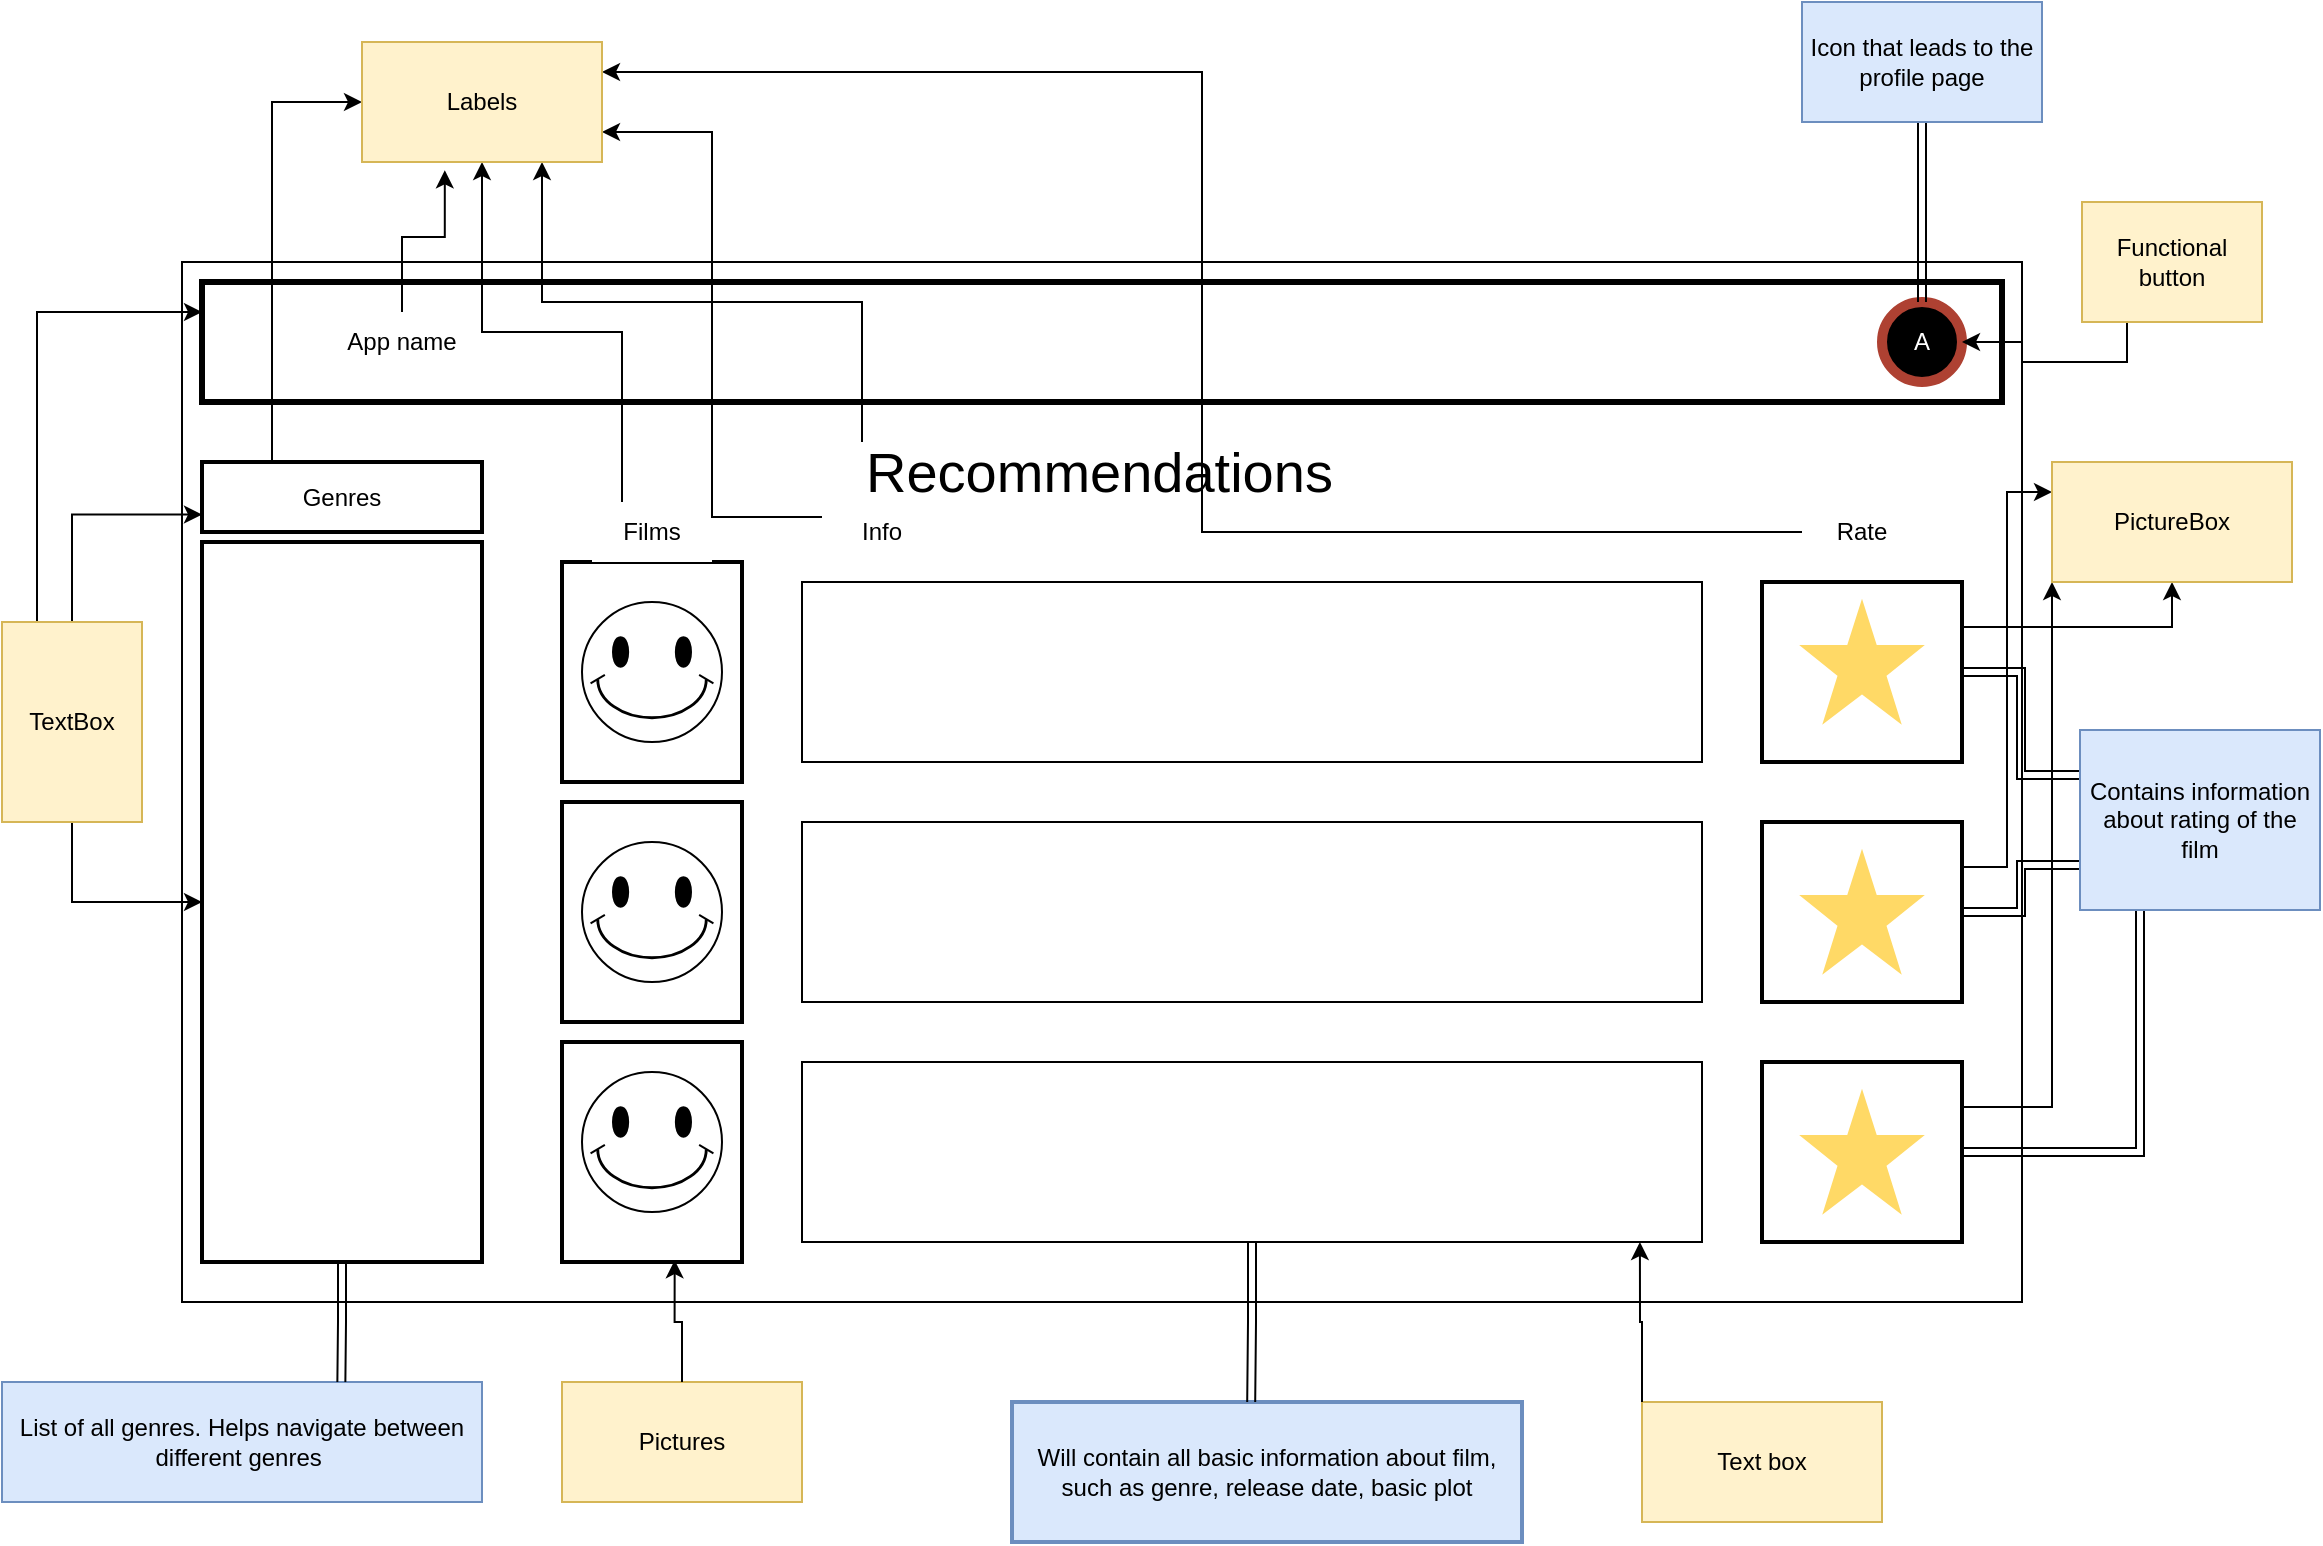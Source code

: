 <mxfile version="24.2.8" type="github" pages="10">
  <diagram name="Recomendation page" id="jyuE4WrtrYCrk_ftY6HL">
    <mxGraphModel dx="1421" dy="932" grid="1" gridSize="10" guides="1" tooltips="1" connect="1" arrows="1" fold="1" page="1" pageScale="1" pageWidth="1169" pageHeight="827" math="0" shadow="0">
      <root>
        <mxCell id="0" />
        <mxCell id="1" parent="0" />
        <mxCell id="xEEScCUSQFE3uYOlT5Fw-1" value="" style="rounded=0;whiteSpace=wrap;html=1;fillColor=#FFFFFF;" parent="1" vertex="1">
          <mxGeometry x="100" y="180" width="920" height="520" as="geometry" />
        </mxCell>
        <mxCell id="xEEScCUSQFE3uYOlT5Fw-3" value="" style="rounded=0;whiteSpace=wrap;html=1;fillColor=#FFFFFF;strokeColor=#000000;strokeWidth=3;" parent="1" vertex="1">
          <mxGeometry x="110" y="190" width="900" height="60" as="geometry" />
        </mxCell>
        <mxCell id="xEEScCUSQFE3uYOlT5Fw-2" value="&lt;font color=&quot;#ffffff&quot;&gt;&lt;span style=&quot;caret-color: rgb(255, 255, 255);&quot;&gt;А&lt;/span&gt;&lt;/font&gt;" style="ellipse;whiteSpace=wrap;html=1;aspect=fixed;fillColor=#000000;strokeColor=#ae4132;strokeWidth=5;" parent="1" vertex="1">
          <mxGeometry x="950" y="200" width="40" height="40" as="geometry" />
        </mxCell>
        <mxCell id="dA4cOkdZs0lozS778ckv-19" style="edgeStyle=orthogonalEdgeStyle;rounded=0;orthogonalLoop=1;jettySize=auto;html=1;exitX=1;exitY=0.25;exitDx=0;exitDy=0;entryX=0.5;entryY=1;entryDx=0;entryDy=0;" edge="1" parent="1" source="xEEScCUSQFE3uYOlT5Fw-8" target="dA4cOkdZs0lozS778ckv-16">
          <mxGeometry relative="1" as="geometry" />
        </mxCell>
        <mxCell id="xEEScCUSQFE3uYOlT5Fw-8" value="" style="rounded=0;whiteSpace=wrap;html=1;fillColor=#FFFFFF;strokeWidth=2;strokeColor=#000000;" parent="1" vertex="1">
          <mxGeometry x="890" y="340" width="100" height="90" as="geometry" />
        </mxCell>
        <mxCell id="xEEScCUSQFE3uYOlT5Fw-9" value="Will contain all basic information about film, such as genre, release date, basic plot" style="rounded=0;whiteSpace=wrap;html=1;fillColor=#dae8fc;strokeWidth=2;strokeColor=#6c8ebf;" parent="1" vertex="1">
          <mxGeometry x="515" y="750" width="255" height="70" as="geometry" />
        </mxCell>
        <mxCell id="xEEScCUSQFE3uYOlT5Fw-10" value="" style="rounded=0;whiteSpace=wrap;html=1;fillColor=#FFFFFF;strokeColor=#000000;strokeWidth=2;" parent="1" vertex="1">
          <mxGeometry x="290" y="330" width="90" height="110" as="geometry" />
        </mxCell>
        <mxCell id="xEEScCUSQFE3uYOlT5Fw-11" value="" style="rounded=0;whiteSpace=wrap;html=1;fillColor=#FFFFFF;strokeWidth=2;strokeColor=#000000;" parent="1" vertex="1">
          <mxGeometry x="290" y="450" width="90" height="110" as="geometry" />
        </mxCell>
        <mxCell id="xEEScCUSQFE3uYOlT5Fw-12" value="" style="rounded=0;whiteSpace=wrap;html=1;fillColor=#FFFFFF;strokeWidth=2;strokeColor=#000000;" parent="1" vertex="1">
          <mxGeometry x="290" y="570" width="90" height="110" as="geometry" />
        </mxCell>
        <mxCell id="dA4cOkdZs0lozS778ckv-4" style="edgeStyle=orthogonalEdgeStyle;rounded=0;orthogonalLoop=1;jettySize=auto;html=1;exitX=0;exitY=0;exitDx=0;exitDy=0;entryX=0.75;entryY=1;entryDx=0;entryDy=0;" edge="1" parent="1" source="xEEScCUSQFE3uYOlT5Fw-13" target="dA4cOkdZs0lozS778ckv-2">
          <mxGeometry relative="1" as="geometry" />
        </mxCell>
        <mxCell id="xEEScCUSQFE3uYOlT5Fw-13" value="&lt;font style=&quot;font-size: 28px;&quot;&gt;Recommendations&lt;/font&gt;" style="text;html=1;align=left;verticalAlign=middle;whiteSpace=wrap;rounded=0;fontColor=#000000;fillColor=#FFFFFF;" parent="1" vertex="1">
          <mxGeometry x="440" y="270" width="480" height="30" as="geometry" />
        </mxCell>
        <mxCell id="xEEScCUSQFE3uYOlT5Fw-14" value="" style="rounded=0;whiteSpace=wrap;html=1;fillColor=#FFFFFF;strokeColor=#000000;strokeWidth=1;" parent="1" vertex="1">
          <mxGeometry x="410" y="340" width="450" height="90" as="geometry" />
        </mxCell>
        <mxCell id="xEEScCUSQFE3uYOlT5Fw-16" value="" style="rounded=0;whiteSpace=wrap;html=1;fillColor=#FFFFFF;strokeColor=#000000;strokeWidth=1;" parent="1" vertex="1">
          <mxGeometry x="410" y="580" width="450" height="90" as="geometry" />
        </mxCell>
        <mxCell id="xEEScCUSQFE3uYOlT5Fw-17" value="" style="rounded=0;whiteSpace=wrap;html=1;fillColor=#FFFFFF;strokeColor=#000000;strokeWidth=1;" parent="1" vertex="1">
          <mxGeometry x="410" y="460" width="450" height="90" as="geometry" />
        </mxCell>
        <mxCell id="xEEScCUSQFE3uYOlT5Fw-19" value="" style="rounded=0;whiteSpace=wrap;html=1;fillColor=#FFFFFF;strokeColor=#000000;strokeWidth=2;" parent="1" vertex="1">
          <mxGeometry x="110" y="320" width="140" height="360" as="geometry" />
        </mxCell>
        <mxCell id="dA4cOkdZs0lozS778ckv-6" style="edgeStyle=orthogonalEdgeStyle;rounded=0;orthogonalLoop=1;jettySize=auto;html=1;exitX=0.25;exitY=0;exitDx=0;exitDy=0;entryX=0;entryY=0.5;entryDx=0;entryDy=0;" edge="1" parent="1" source="xEEScCUSQFE3uYOlT5Fw-21" target="dA4cOkdZs0lozS778ckv-2">
          <mxGeometry relative="1" as="geometry" />
        </mxCell>
        <mxCell id="xEEScCUSQFE3uYOlT5Fw-21" value="&lt;font&gt;&lt;span style=&quot;caret-color: rgb(255, 255, 255);&quot;&gt;Genres&lt;/span&gt;&lt;/font&gt;" style="rounded=0;whiteSpace=wrap;html=1;fillColor=#FFFFFF;strokeColor=#000000;strokeWidth=2;fontColor=#000000;" parent="1" vertex="1">
          <mxGeometry x="110" y="280" width="140" height="35" as="geometry" />
        </mxCell>
        <mxCell id="dA4cOkdZs0lozS778ckv-22" style="edgeStyle=orthogonalEdgeStyle;rounded=0;orthogonalLoop=1;jettySize=auto;html=1;exitX=1;exitY=0.25;exitDx=0;exitDy=0;entryX=0;entryY=0.25;entryDx=0;entryDy=0;" edge="1" parent="1" source="xEEScCUSQFE3uYOlT5Fw-23" target="dA4cOkdZs0lozS778ckv-16">
          <mxGeometry relative="1" as="geometry" />
        </mxCell>
        <mxCell id="xEEScCUSQFE3uYOlT5Fw-23" value="" style="rounded=0;whiteSpace=wrap;html=1;fillColor=#FFFFFF;strokeWidth=2;strokeColor=#000000;" parent="1" vertex="1">
          <mxGeometry x="890" y="460" width="100" height="90" as="geometry" />
        </mxCell>
        <mxCell id="dA4cOkdZs0lozS778ckv-21" style="edgeStyle=orthogonalEdgeStyle;rounded=0;orthogonalLoop=1;jettySize=auto;html=1;exitX=1;exitY=0.25;exitDx=0;exitDy=0;entryX=0;entryY=1;entryDx=0;entryDy=0;" edge="1" parent="1" source="xEEScCUSQFE3uYOlT5Fw-24" target="dA4cOkdZs0lozS778ckv-16">
          <mxGeometry relative="1" as="geometry" />
        </mxCell>
        <mxCell id="xEEScCUSQFE3uYOlT5Fw-24" value="" style="rounded=0;whiteSpace=wrap;html=1;fillColor=#FFFFFF;strokeWidth=2;strokeColor=#000000;" parent="1" vertex="1">
          <mxGeometry x="890" y="580" width="100" height="90" as="geometry" />
        </mxCell>
        <mxCell id="dA4cOkdZs0lozS778ckv-5" style="edgeStyle=orthogonalEdgeStyle;rounded=0;orthogonalLoop=1;jettySize=auto;html=1;exitX=0.25;exitY=0;exitDx=0;exitDy=0;entryX=0.5;entryY=1;entryDx=0;entryDy=0;" edge="1" parent="1" source="xEEScCUSQFE3uYOlT5Fw-25" target="dA4cOkdZs0lozS778ckv-2">
          <mxGeometry relative="1" as="geometry" />
        </mxCell>
        <mxCell id="xEEScCUSQFE3uYOlT5Fw-25" value="&lt;font&gt;Films&lt;/font&gt;" style="text;html=1;align=center;verticalAlign=middle;whiteSpace=wrap;rounded=0;fontColor=#000000;fillColor=#FFFFFF;" parent="1" vertex="1">
          <mxGeometry x="305" y="300" width="60" height="30" as="geometry" />
        </mxCell>
        <mxCell id="dA4cOkdZs0lozS778ckv-23" style="edgeStyle=orthogonalEdgeStyle;rounded=0;orthogonalLoop=1;jettySize=auto;html=1;exitX=0;exitY=0.25;exitDx=0;exitDy=0;entryX=1;entryY=0.75;entryDx=0;entryDy=0;" edge="1" parent="1" source="xEEScCUSQFE3uYOlT5Fw-26" target="dA4cOkdZs0lozS778ckv-2">
          <mxGeometry relative="1" as="geometry" />
        </mxCell>
        <mxCell id="xEEScCUSQFE3uYOlT5Fw-26" value="&lt;font&gt;Info&lt;/font&gt;" style="text;html=1;align=center;verticalAlign=middle;whiteSpace=wrap;rounded=0;fontColor=#000000;fillColor=#FFFFFF;" parent="1" vertex="1">
          <mxGeometry x="420" y="300" width="60" height="30" as="geometry" />
        </mxCell>
        <mxCell id="dA4cOkdZs0lozS778ckv-18" style="edgeStyle=orthogonalEdgeStyle;rounded=0;orthogonalLoop=1;jettySize=auto;html=1;exitX=0;exitY=0.5;exitDx=0;exitDy=0;entryX=1;entryY=0.25;entryDx=0;entryDy=0;" edge="1" parent="1" source="xEEScCUSQFE3uYOlT5Fw-27" target="dA4cOkdZs0lozS778ckv-2">
          <mxGeometry relative="1" as="geometry" />
        </mxCell>
        <mxCell id="xEEScCUSQFE3uYOlT5Fw-27" value="&lt;font&gt;&lt;span style=&quot;caret-color: rgb(255, 255, 255);&quot;&gt;Rate&lt;/span&gt;&lt;/font&gt;" style="text;html=1;align=center;verticalAlign=middle;whiteSpace=wrap;rounded=0;fontColor=#000000;" parent="1" vertex="1">
          <mxGeometry x="910" y="300" width="60" height="30" as="geometry" />
        </mxCell>
        <mxCell id="xEEScCUSQFE3uYOlT5Fw-28" value="" style="verticalLabelPosition=bottom;verticalAlign=top;html=1;shape=mxgraph.basic.star;strokeColor=#FFD966;fillColor=#FFD966;" parent="1" vertex="1">
          <mxGeometry x="910" y="350" width="60" height="60" as="geometry" />
        </mxCell>
        <mxCell id="xEEScCUSQFE3uYOlT5Fw-29" value="" style="verticalLabelPosition=bottom;verticalAlign=top;html=1;shape=mxgraph.basic.star;strokeColor=#FFD966;fillColor=#FFD966;" parent="1" vertex="1">
          <mxGeometry x="910" y="475" width="60" height="60" as="geometry" />
        </mxCell>
        <mxCell id="xEEScCUSQFE3uYOlT5Fw-30" value="" style="verticalLabelPosition=bottom;verticalAlign=top;html=1;shape=mxgraph.basic.star;strokeColor=#FFD966;fillColor=#FFD966;" parent="1" vertex="1">
          <mxGeometry x="910" y="595" width="60" height="60" as="geometry" />
        </mxCell>
        <mxCell id="xEEScCUSQFE3uYOlT5Fw-31" value="" style="verticalLabelPosition=bottom;verticalAlign=top;html=1;shape=mxgraph.basic.smiley" parent="1" vertex="1">
          <mxGeometry x="300" y="350" width="70" height="70" as="geometry" />
        </mxCell>
        <mxCell id="xEEScCUSQFE3uYOlT5Fw-32" value="" style="verticalLabelPosition=bottom;verticalAlign=top;html=1;shape=mxgraph.basic.smiley" parent="1" vertex="1">
          <mxGeometry x="300" y="470" width="70" height="70" as="geometry" />
        </mxCell>
        <mxCell id="xEEScCUSQFE3uYOlT5Fw-33" value="" style="verticalLabelPosition=bottom;verticalAlign=top;html=1;shape=mxgraph.basic.smiley" parent="1" vertex="1">
          <mxGeometry x="300" y="585" width="70" height="70" as="geometry" />
        </mxCell>
        <mxCell id="xEEScCUSQFE3uYOlT5Fw-35" value="&lt;font&gt;&lt;span style=&quot;caret-color: rgb(255, 255, 255);&quot;&gt;App name&lt;/span&gt;&lt;/font&gt;" style="text;html=1;align=center;verticalAlign=middle;whiteSpace=wrap;rounded=0;strokeWidth=2;fontColor=#000000;fillColor=#FFFFFF;" parent="1" vertex="1">
          <mxGeometry x="180" y="205" width="60" height="30" as="geometry" />
        </mxCell>
        <mxCell id="xEEScCUSQFE3uYOlT5Fw-60" style="edgeStyle=orthogonalEdgeStyle;rounded=0;orthogonalLoop=1;jettySize=auto;html=1;exitX=0;exitY=0.75;exitDx=0;exitDy=0;fontColor=#FFFFFF;strokeColor=#000000;shape=link;" parent="1" source="xEEScCUSQFE3uYOlT5Fw-38" target="xEEScCUSQFE3uYOlT5Fw-23" edge="1">
          <mxGeometry relative="1" as="geometry" />
        </mxCell>
        <mxCell id="xEEScCUSQFE3uYOlT5Fw-61" style="edgeStyle=orthogonalEdgeStyle;rounded=0;orthogonalLoop=1;jettySize=auto;html=1;exitX=0;exitY=0.25;exitDx=0;exitDy=0;entryX=1;entryY=0.5;entryDx=0;entryDy=0;strokeColor=#000000;shape=link;" parent="1" source="xEEScCUSQFE3uYOlT5Fw-38" target="xEEScCUSQFE3uYOlT5Fw-8" edge="1">
          <mxGeometry relative="1" as="geometry" />
        </mxCell>
        <mxCell id="xEEScCUSQFE3uYOlT5Fw-62" style="edgeStyle=orthogonalEdgeStyle;rounded=0;orthogonalLoop=1;jettySize=auto;html=1;exitX=0.25;exitY=1;exitDx=0;exitDy=0;entryX=1;entryY=0.5;entryDx=0;entryDy=0;strokeColor=#000000;shape=link;" parent="1" source="xEEScCUSQFE3uYOlT5Fw-38" target="xEEScCUSQFE3uYOlT5Fw-24" edge="1">
          <mxGeometry relative="1" as="geometry" />
        </mxCell>
        <mxCell id="xEEScCUSQFE3uYOlT5Fw-38" value="&lt;font&gt;Contains information about rating of the film&lt;/font&gt;" style="rounded=0;whiteSpace=wrap;html=1;fillColor=#dae8fc;strokeColor=#6c8ebf;" parent="1" vertex="1">
          <mxGeometry x="1049" y="414" width="120" height="90" as="geometry" />
        </mxCell>
        <mxCell id="xEEScCUSQFE3uYOlT5Fw-39" value="List of all genres. Helps navigate between different genres&amp;nbsp;" style="rounded=0;whiteSpace=wrap;html=1;fillColor=#dae8fc;strokeColor=#6c8ebf;" parent="1" vertex="1">
          <mxGeometry x="10" y="740" width="240" height="60" as="geometry" />
        </mxCell>
        <mxCell id="dA4cOkdZs0lozS778ckv-15" style="edgeStyle=orthogonalEdgeStyle;rounded=0;orthogonalLoop=1;jettySize=auto;html=1;exitX=0.5;exitY=1;exitDx=0;exitDy=0;entryX=0.5;entryY=0;entryDx=0;entryDy=0;shape=link;" edge="1" parent="1" source="xEEScCUSQFE3uYOlT5Fw-59" target="xEEScCUSQFE3uYOlT5Fw-2">
          <mxGeometry relative="1" as="geometry" />
        </mxCell>
        <mxCell id="xEEScCUSQFE3uYOlT5Fw-59" value="Icon that leads to the profile page" style="rounded=0;whiteSpace=wrap;html=1;fillColor=#dae8fc;strokeColor=#6c8ebf;" parent="1" vertex="1">
          <mxGeometry x="910" y="50" width="120" height="60" as="geometry" />
        </mxCell>
        <mxCell id="dA4cOkdZs0lozS778ckv-7" style="edgeStyle=orthogonalEdgeStyle;rounded=0;orthogonalLoop=1;jettySize=auto;html=1;exitX=0.25;exitY=1;exitDx=0;exitDy=0;entryX=1;entryY=0.5;entryDx=0;entryDy=0;" edge="1" parent="1" source="dA4cOkdZs0lozS778ckv-1" target="xEEScCUSQFE3uYOlT5Fw-2">
          <mxGeometry relative="1" as="geometry" />
        </mxCell>
        <mxCell id="dA4cOkdZs0lozS778ckv-1" value="Functional button" style="rounded=0;whiteSpace=wrap;html=1;fillColor=#fff2cc;strokeColor=#d6b656;" vertex="1" parent="1">
          <mxGeometry x="1050" y="150" width="90" height="60" as="geometry" />
        </mxCell>
        <mxCell id="dA4cOkdZs0lozS778ckv-2" value="Labels" style="rounded=0;whiteSpace=wrap;html=1;fillColor=#fff2cc;strokeColor=#d6b656;" vertex="1" parent="1">
          <mxGeometry x="190" y="70" width="120" height="60" as="geometry" />
        </mxCell>
        <mxCell id="dA4cOkdZs0lozS778ckv-3" style="edgeStyle=orthogonalEdgeStyle;rounded=0;orthogonalLoop=1;jettySize=auto;html=1;exitX=0.5;exitY=0;exitDx=0;exitDy=0;entryX=0.345;entryY=1.069;entryDx=0;entryDy=0;entryPerimeter=0;" edge="1" parent="1" source="xEEScCUSQFE3uYOlT5Fw-35" target="dA4cOkdZs0lozS778ckv-2">
          <mxGeometry relative="1" as="geometry" />
        </mxCell>
        <mxCell id="dA4cOkdZs0lozS778ckv-8" value="Text box" style="rounded=0;whiteSpace=wrap;html=1;fillColor=#fff2cc;strokeColor=#d6b656;" vertex="1" parent="1">
          <mxGeometry x="830" y="750" width="120" height="60" as="geometry" />
        </mxCell>
        <mxCell id="dA4cOkdZs0lozS778ckv-9" style="edgeStyle=orthogonalEdgeStyle;rounded=0;orthogonalLoop=1;jettySize=auto;html=1;exitX=0;exitY=0;exitDx=0;exitDy=0;entryX=0.931;entryY=1;entryDx=0;entryDy=0;entryPerimeter=0;" edge="1" parent="1" source="dA4cOkdZs0lozS778ckv-8" target="xEEScCUSQFE3uYOlT5Fw-16">
          <mxGeometry relative="1" as="geometry" />
        </mxCell>
        <mxCell id="dA4cOkdZs0lozS778ckv-10" value="Pictures" style="rounded=0;whiteSpace=wrap;html=1;fillColor=#fff2cc;strokeColor=#d6b656;" vertex="1" parent="1">
          <mxGeometry x="290" y="740" width="120" height="60" as="geometry" />
        </mxCell>
        <mxCell id="dA4cOkdZs0lozS778ckv-11" style="edgeStyle=orthogonalEdgeStyle;rounded=0;orthogonalLoop=1;jettySize=auto;html=1;exitX=0.5;exitY=0;exitDx=0;exitDy=0;entryX=0.626;entryY=0.992;entryDx=0;entryDy=0;entryPerimeter=0;" edge="1" parent="1" source="dA4cOkdZs0lozS778ckv-10" target="xEEScCUSQFE3uYOlT5Fw-12">
          <mxGeometry relative="1" as="geometry" />
        </mxCell>
        <mxCell id="dA4cOkdZs0lozS778ckv-12" style="edgeStyle=orthogonalEdgeStyle;rounded=0;orthogonalLoop=1;jettySize=auto;html=1;exitX=0.5;exitY=1;exitDx=0;exitDy=0;entryX=0.707;entryY=0;entryDx=0;entryDy=0;entryPerimeter=0;shape=link;" edge="1" parent="1" source="xEEScCUSQFE3uYOlT5Fw-19" target="xEEScCUSQFE3uYOlT5Fw-39">
          <mxGeometry relative="1" as="geometry" />
        </mxCell>
        <mxCell id="dA4cOkdZs0lozS778ckv-13" style="edgeStyle=orthogonalEdgeStyle;rounded=0;orthogonalLoop=1;jettySize=auto;html=1;exitX=0.5;exitY=1;exitDx=0;exitDy=0;entryX=0.469;entryY=0;entryDx=0;entryDy=0;entryPerimeter=0;shape=link;" edge="1" parent="1" source="xEEScCUSQFE3uYOlT5Fw-16" target="xEEScCUSQFE3uYOlT5Fw-9">
          <mxGeometry relative="1" as="geometry" />
        </mxCell>
        <mxCell id="dA4cOkdZs0lozS778ckv-16" value="PictureBox" style="rounded=0;whiteSpace=wrap;html=1;fillColor=#fff2cc;strokeColor=#d6b656;" vertex="1" parent="1">
          <mxGeometry x="1035" y="280" width="120" height="60" as="geometry" />
        </mxCell>
        <mxCell id="dA4cOkdZs0lozS778ckv-25" style="edgeStyle=orthogonalEdgeStyle;rounded=0;orthogonalLoop=1;jettySize=auto;html=1;exitX=0.5;exitY=1;exitDx=0;exitDy=0;entryX=0;entryY=0.5;entryDx=0;entryDy=0;" edge="1" parent="1" source="dA4cOkdZs0lozS778ckv-24" target="xEEScCUSQFE3uYOlT5Fw-19">
          <mxGeometry relative="1" as="geometry" />
        </mxCell>
        <mxCell id="dA4cOkdZs0lozS778ckv-26" style="edgeStyle=orthogonalEdgeStyle;rounded=0;orthogonalLoop=1;jettySize=auto;html=1;exitX=0.5;exitY=0;exitDx=0;exitDy=0;entryX=0;entryY=0.75;entryDx=0;entryDy=0;" edge="1" parent="1" source="dA4cOkdZs0lozS778ckv-24" target="xEEScCUSQFE3uYOlT5Fw-21">
          <mxGeometry relative="1" as="geometry">
            <Array as="points">
              <mxPoint x="45" y="306" />
            </Array>
          </mxGeometry>
        </mxCell>
        <mxCell id="dA4cOkdZs0lozS778ckv-27" style="edgeStyle=orthogonalEdgeStyle;rounded=0;orthogonalLoop=1;jettySize=auto;html=1;exitX=0.25;exitY=0;exitDx=0;exitDy=0;entryX=0;entryY=0.25;entryDx=0;entryDy=0;" edge="1" parent="1" source="dA4cOkdZs0lozS778ckv-24" target="xEEScCUSQFE3uYOlT5Fw-3">
          <mxGeometry relative="1" as="geometry" />
        </mxCell>
        <mxCell id="dA4cOkdZs0lozS778ckv-24" value="TextBox" style="rounded=0;whiteSpace=wrap;html=1;fillColor=#fff2cc;strokeColor=#d6b656;" vertex="1" parent="1">
          <mxGeometry x="10" y="360" width="70" height="100" as="geometry" />
        </mxCell>
      </root>
    </mxGraphModel>
  </diagram>
  <diagram id="yFd8dWwLNFAeaUIOnQLF" name="Profile page">
    <mxGraphModel dx="1208" dy="792" grid="1" gridSize="10" guides="1" tooltips="1" connect="1" arrows="1" fold="1" page="1" pageScale="1" pageWidth="1169" pageHeight="827" math="0" shadow="0">
      <root>
        <mxCell id="0" />
        <mxCell id="1" parent="0" />
        <mxCell id="LlpHEERyJl2OYACnW2Ht-18" value="" style="rounded=0;whiteSpace=wrap;html=1;strokeWidth=2;" vertex="1" parent="1">
          <mxGeometry x="480" y="539" width="160" height="181" as="geometry" />
        </mxCell>
        <mxCell id="-0ECUvasE0Iak-IuAfE2-1" value="" style="rounded=0;whiteSpace=wrap;html=1;" vertex="1" parent="1">
          <mxGeometry x="20" y="180" width="940" height="550" as="geometry" />
        </mxCell>
        <mxCell id="bYqBkx2I_5RuEGeHO0Rs-1" value="" style="rounded=0;whiteSpace=wrap;html=1;" vertex="1" parent="1">
          <mxGeometry x="30" y="190" width="920" height="60" as="geometry" />
        </mxCell>
        <mxCell id="dYZ-UiAcgZYSVU_2d6j_-20" style="edgeStyle=orthogonalEdgeStyle;rounded=0;orthogonalLoop=1;jettySize=auto;html=1;exitX=0.25;exitY=0;exitDx=0;exitDy=0;entryX=0.5;entryY=0;entryDx=0;entryDy=0;" edge="1" parent="1" source="bYqBkx2I_5RuEGeHO0Rs-2" target="dYZ-UiAcgZYSVU_2d6j_-13">
          <mxGeometry relative="1" as="geometry" />
        </mxCell>
        <mxCell id="bYqBkx2I_5RuEGeHO0Rs-2" value="&lt;font style=&quot;font-size: 19px;&quot;&gt;Logo&lt;/font&gt;" style="text;html=1;align=center;verticalAlign=middle;whiteSpace=wrap;rounded=0;" vertex="1" parent="1">
          <mxGeometry x="50" y="205" width="60" height="30" as="geometry" />
        </mxCell>
        <mxCell id="dYZ-UiAcgZYSVU_2d6j_-21" style="edgeStyle=orthogonalEdgeStyle;rounded=0;orthogonalLoop=1;jettySize=auto;html=1;exitX=0;exitY=0;exitDx=0;exitDy=0;" edge="1" parent="1" source="LlpHEERyJl2OYACnW2Ht-1" target="dYZ-UiAcgZYSVU_2d6j_-1">
          <mxGeometry relative="1" as="geometry" />
        </mxCell>
        <mxCell id="LlpHEERyJl2OYACnW2Ht-1" value="" style="ellipse;whiteSpace=wrap;html=1;aspect=fixed;" vertex="1" parent="1">
          <mxGeometry x="60" y="290" width="310" height="310" as="geometry" />
        </mxCell>
        <mxCell id="LlpHEERyJl2OYACnW2Ht-2" value="Actor" style="shape=umlActor;verticalLabelPosition=bottom;verticalAlign=top;html=1;outlineConnect=0;" vertex="1" parent="1">
          <mxGeometry x="155" y="344" width="120" height="200" as="geometry" />
        </mxCell>
        <mxCell id="LlpHEERyJl2OYACnW2Ht-3" value="Username" style="text;html=1;align=center;verticalAlign=middle;whiteSpace=wrap;rounded=0;" vertex="1" parent="1">
          <mxGeometry x="162.5" y="609" width="105" height="30" as="geometry" />
        </mxCell>
        <mxCell id="LlpHEERyJl2OYACnW2Ht-4" value="" style="rounded=0;whiteSpace=wrap;html=1;" vertex="1" parent="1">
          <mxGeometry x="660" y="310" width="220" height="30" as="geometry" />
        </mxCell>
        <mxCell id="dYZ-UiAcgZYSVU_2d6j_-10" style="edgeStyle=orthogonalEdgeStyle;rounded=0;orthogonalLoop=1;jettySize=auto;html=1;exitX=1;exitY=0.5;exitDx=0;exitDy=0;entryX=0;entryY=0.5;entryDx=0;entryDy=0;" edge="1" parent="1" source="LlpHEERyJl2OYACnW2Ht-5" target="dYZ-UiAcgZYSVU_2d6j_-9">
          <mxGeometry relative="1" as="geometry" />
        </mxCell>
        <mxCell id="LlpHEERyJl2OYACnW2Ht-5" value="" style="rounded=0;whiteSpace=wrap;html=1;" vertex="1" parent="1">
          <mxGeometry x="660" y="310" width="220" height="30" as="geometry" />
        </mxCell>
        <mxCell id="dYZ-UiAcgZYSVU_2d6j_-11" style="edgeStyle=orthogonalEdgeStyle;rounded=0;orthogonalLoop=1;jettySize=auto;html=1;exitX=1;exitY=0.5;exitDx=0;exitDy=0;entryX=0;entryY=0.75;entryDx=0;entryDy=0;" edge="1" parent="1" source="LlpHEERyJl2OYACnW2Ht-6" target="dYZ-UiAcgZYSVU_2d6j_-9">
          <mxGeometry relative="1" as="geometry" />
        </mxCell>
        <mxCell id="LlpHEERyJl2OYACnW2Ht-6" value="" style="rounded=0;whiteSpace=wrap;html=1;" vertex="1" parent="1">
          <mxGeometry x="660" y="370" width="220" height="30" as="geometry" />
        </mxCell>
        <mxCell id="dYZ-UiAcgZYSVU_2d6j_-12" style="edgeStyle=orthogonalEdgeStyle;rounded=0;orthogonalLoop=1;jettySize=auto;html=1;exitX=1;exitY=0.5;exitDx=0;exitDy=0;entryX=0.5;entryY=1;entryDx=0;entryDy=0;" edge="1" parent="1" source="LlpHEERyJl2OYACnW2Ht-7" target="dYZ-UiAcgZYSVU_2d6j_-9">
          <mxGeometry relative="1" as="geometry" />
        </mxCell>
        <mxCell id="LlpHEERyJl2OYACnW2Ht-7" value="" style="rounded=0;whiteSpace=wrap;html=1;" vertex="1" parent="1">
          <mxGeometry x="660" y="470" width="220" height="30" as="geometry" />
        </mxCell>
        <mxCell id="LlpHEERyJl2OYACnW2Ht-13" value="First name" style="text;html=1;align=center;verticalAlign=middle;whiteSpace=wrap;rounded=0;fontSize=20;" vertex="1" parent="1">
          <mxGeometry x="500" y="310" width="160" height="30" as="geometry" />
        </mxCell>
        <mxCell id="LlpHEERyJl2OYACnW2Ht-14" value="Surname" style="text;html=1;align=center;verticalAlign=middle;whiteSpace=wrap;rounded=0;fontSize=20;" vertex="1" parent="1">
          <mxGeometry x="525" y="370" width="120" height="30" as="geometry" />
        </mxCell>
        <mxCell id="dYZ-UiAcgZYSVU_2d6j_-15" style="edgeStyle=orthogonalEdgeStyle;rounded=0;orthogonalLoop=1;jettySize=auto;html=1;exitX=0;exitY=0.5;exitDx=0;exitDy=0;entryX=0;entryY=0.25;entryDx=0;entryDy=0;" edge="1" parent="1" source="LlpHEERyJl2OYACnW2Ht-15" target="dYZ-UiAcgZYSVU_2d6j_-13">
          <mxGeometry relative="1" as="geometry" />
        </mxCell>
        <mxCell id="LlpHEERyJl2OYACnW2Ht-15" value="Email" style="text;html=1;align=center;verticalAlign=middle;whiteSpace=wrap;rounded=0;fontSize=20;" vertex="1" parent="1">
          <mxGeometry x="540" y="480" width="60" height="30" as="geometry" />
        </mxCell>
        <mxCell id="LlpHEERyJl2OYACnW2Ht-16" value="Main page" style="rounded=0;whiteSpace=wrap;html=1;" vertex="1" parent="1">
          <mxGeometry x="800" y="200" width="140" height="40" as="geometry" />
        </mxCell>
        <mxCell id="LlpHEERyJl2OYACnW2Ht-17" value="Log out" style="rounded=0;whiteSpace=wrap;html=1;" vertex="1" parent="1">
          <mxGeometry x="30" y="680" width="140" height="40" as="geometry" />
        </mxCell>
        <mxCell id="LlpHEERyJl2OYACnW2Ht-20" value="" style="rounded=0;whiteSpace=wrap;html=1;" vertex="1" parent="1">
          <mxGeometry x="550" y="544" width="150" height="176" as="geometry" />
        </mxCell>
        <mxCell id="LlpHEERyJl2OYACnW2Ht-22" value="" style="rounded=0;whiteSpace=wrap;html=1;" vertex="1" parent="1">
          <mxGeometry x="760" y="541.5" width="150" height="176" as="geometry" />
        </mxCell>
        <mxCell id="LlpHEERyJl2OYACnW2Ht-11" value="" style="verticalLabelPosition=bottom;verticalAlign=top;html=1;shape=mxgraph.basic.heart" vertex="1" parent="1">
          <mxGeometry x="575" y="610" width="100" height="100" as="geometry" />
        </mxCell>
        <mxCell id="LlpHEERyJl2OYACnW2Ht-8" value="&lt;font style=&quot;font-size: 19px;&quot;&gt;Liked films&lt;/font&gt;" style="text;html=1;align=center;verticalAlign=middle;whiteSpace=wrap;rounded=0;" vertex="1" parent="1">
          <mxGeometry x="560" y="544" width="130" height="50" as="geometry" />
        </mxCell>
        <mxCell id="LlpHEERyJl2OYACnW2Ht-9" value="&lt;font style=&quot;font-size: 19px;&quot;&gt;Collection&lt;/font&gt;" style="text;html=1;align=center;verticalAlign=middle;whiteSpace=wrap;rounded=0;" vertex="1" parent="1">
          <mxGeometry x="770" y="529" width="130" height="80" as="geometry" />
        </mxCell>
        <mxCell id="LlpHEERyJl2OYACnW2Ht-12" value="" style="verticalLabelPosition=bottom;verticalAlign=top;html=1;shape=mxgraph.basic.sun" vertex="1" parent="1">
          <mxGeometry x="785" y="610" width="100" height="100" as="geometry" />
        </mxCell>
        <mxCell id="jUzMdZCDvyPQsKJ1GrjW-2" style="edgeStyle=orthogonalEdgeStyle;rounded=0;orthogonalLoop=1;jettySize=auto;html=1;exitX=0.75;exitY=1;exitDx=0;exitDy=0;entryX=0.75;entryY=0;entryDx=0;entryDy=0;" edge="1" parent="1" source="LlpHEERyJl2OYACnW2Ht-23" target="jUzMdZCDvyPQsKJ1GrjW-1">
          <mxGeometry relative="1" as="geometry">
            <Array as="points">
              <mxPoint x="460" y="290" />
              <mxPoint x="460" y="520" />
              <mxPoint x="390" y="520" />
            </Array>
          </mxGeometry>
        </mxCell>
        <mxCell id="LlpHEERyJl2OYACnW2Ht-23" value="Change photo" style="text;html=1;align=center;verticalAlign=middle;whiteSpace=wrap;rounded=0;" vertex="1" parent="1">
          <mxGeometry x="145" y="260" width="140" height="30" as="geometry" />
        </mxCell>
        <mxCell id="dYZ-UiAcgZYSVU_2d6j_-1" value="Photo" style="rounded=0;whiteSpace=wrap;html=1;fillColor=#fff2cc;strokeColor=#d6b656;" vertex="1" parent="1">
          <mxGeometry x="90" y="90" width="120" height="60" as="geometry" />
        </mxCell>
        <mxCell id="dYZ-UiAcgZYSVU_2d6j_-3" style="edgeStyle=orthogonalEdgeStyle;rounded=0;orthogonalLoop=1;jettySize=auto;html=1;exitX=0.5;exitY=1;exitDx=0;exitDy=0;entryX=1;entryY=0.5;entryDx=0;entryDy=0;shape=link;" edge="1" parent="1" source="dYZ-UiAcgZYSVU_2d6j_-2" target="LlpHEERyJl2OYACnW2Ht-1">
          <mxGeometry relative="1" as="geometry" />
        </mxCell>
        <mxCell id="dYZ-UiAcgZYSVU_2d6j_-2" value="Users photo" style="rounded=0;whiteSpace=wrap;html=1;fillColor=#dae8fc;strokeColor=#6c8ebf;" vertex="1" parent="1">
          <mxGeometry x="250" y="90" width="120" height="60" as="geometry" />
        </mxCell>
        <mxCell id="dYZ-UiAcgZYSVU_2d6j_-4" style="edgeStyle=orthogonalEdgeStyle;rounded=0;orthogonalLoop=1;jettySize=auto;html=1;exitX=0.5;exitY=1;exitDx=0;exitDy=0;" edge="1" parent="1" source="dYZ-UiAcgZYSVU_2d6j_-1" target="dYZ-UiAcgZYSVU_2d6j_-1">
          <mxGeometry relative="1" as="geometry" />
        </mxCell>
        <mxCell id="dYZ-UiAcgZYSVU_2d6j_-6" style="edgeStyle=orthogonalEdgeStyle;rounded=0;orthogonalLoop=1;jettySize=auto;html=1;exitX=1;exitY=0.5;exitDx=0;exitDy=0;entryX=1;entryY=0.5;entryDx=0;entryDy=0;" edge="1" parent="1" source="dYZ-UiAcgZYSVU_2d6j_-5" target="bYqBkx2I_5RuEGeHO0Rs-1">
          <mxGeometry relative="1" as="geometry" />
        </mxCell>
        <mxCell id="dYZ-UiAcgZYSVU_2d6j_-7" style="edgeStyle=orthogonalEdgeStyle;rounded=0;orthogonalLoop=1;jettySize=auto;html=1;exitX=0;exitY=0.25;exitDx=0;exitDy=0;" edge="1" parent="1" source="dYZ-UiAcgZYSVU_2d6j_-5" target="LlpHEERyJl2OYACnW2Ht-20">
          <mxGeometry relative="1" as="geometry" />
        </mxCell>
        <mxCell id="dYZ-UiAcgZYSVU_2d6j_-8" style="edgeStyle=orthogonalEdgeStyle;rounded=0;orthogonalLoop=1;jettySize=auto;html=1;exitX=0.25;exitY=0;exitDx=0;exitDy=0;entryX=0.5;entryY=1;entryDx=0;entryDy=0;" edge="1" parent="1" source="dYZ-UiAcgZYSVU_2d6j_-5" target="LlpHEERyJl2OYACnW2Ht-22">
          <mxGeometry relative="1" as="geometry" />
        </mxCell>
        <mxCell id="dYZ-UiAcgZYSVU_2d6j_-19" style="edgeStyle=orthogonalEdgeStyle;rounded=0;orthogonalLoop=1;jettySize=auto;html=1;exitX=0;exitY=0.75;exitDx=0;exitDy=0;" edge="1" parent="1" source="dYZ-UiAcgZYSVU_2d6j_-5" target="LlpHEERyJl2OYACnW2Ht-17">
          <mxGeometry relative="1" as="geometry" />
        </mxCell>
        <mxCell id="dYZ-UiAcgZYSVU_2d6j_-5" value="Button" style="rounded=0;whiteSpace=wrap;html=1;fillColor=#fff2cc;strokeColor=#d6b656;" vertex="1" parent="1">
          <mxGeometry x="850" y="760" width="120" height="60" as="geometry" />
        </mxCell>
        <mxCell id="dYZ-UiAcgZYSVU_2d6j_-9" value="TextBox" style="rounded=0;whiteSpace=wrap;html=1;fillColor=#fff2cc;strokeColor=#d6b656;" vertex="1" parent="1">
          <mxGeometry x="1020" y="400" width="130" height="60" as="geometry" />
        </mxCell>
        <mxCell id="dYZ-UiAcgZYSVU_2d6j_-13" value="Label" style="rounded=0;whiteSpace=wrap;html=1;fillColor=#fff2cc;strokeColor=#d6b656;" vertex="1" parent="1">
          <mxGeometry x="540" y="90" width="120" height="60" as="geometry" />
        </mxCell>
        <mxCell id="dYZ-UiAcgZYSVU_2d6j_-16" style="edgeStyle=orthogonalEdgeStyle;rounded=0;orthogonalLoop=1;jettySize=auto;html=1;exitX=0.5;exitY=0;exitDx=0;exitDy=0;entryX=0.317;entryY=1;entryDx=0;entryDy=0;entryPerimeter=0;" edge="1" parent="1" source="LlpHEERyJl2OYACnW2Ht-13" target="dYZ-UiAcgZYSVU_2d6j_-13">
          <mxGeometry relative="1" as="geometry">
            <Array as="points">
              <mxPoint x="580" y="150" />
            </Array>
          </mxGeometry>
        </mxCell>
        <mxCell id="dYZ-UiAcgZYSVU_2d6j_-18" style="edgeStyle=orthogonalEdgeStyle;rounded=0;orthogonalLoop=1;jettySize=auto;html=1;exitX=1;exitY=0;exitDx=0;exitDy=0;entryX=0.875;entryY=1;entryDx=0;entryDy=0;entryPerimeter=0;" edge="1" parent="1" source="LlpHEERyJl2OYACnW2Ht-14" target="dYZ-UiAcgZYSVU_2d6j_-13">
          <mxGeometry relative="1" as="geometry" />
        </mxCell>
        <mxCell id="jUzMdZCDvyPQsKJ1GrjW-1" value="Button" style="rounded=0;whiteSpace=wrap;html=1;fillColor=#fff2cc;strokeColor=#d6b656;" vertex="1" parent="1">
          <mxGeometry x="300" y="750" width="120" height="30" as="geometry" />
        </mxCell>
      </root>
    </mxGraphModel>
  </diagram>
  <diagram id="0ySzZddgnB0f0QB0-C0E" name="Genre search">
    <mxGraphModel dx="1421" dy="932" grid="1" gridSize="10" guides="1" tooltips="1" connect="1" arrows="1" fold="1" page="1" pageScale="1" pageWidth="1169" pageHeight="827" math="0" shadow="0">
      <root>
        <mxCell id="0" />
        <mxCell id="1" parent="0" />
        <mxCell id="4jVZmB-Wl-Lc1rNpva2T-1" value="" style="rounded=0;whiteSpace=wrap;html=1;" vertex="1" parent="1">
          <mxGeometry x="10" y="160" width="940" height="550" as="geometry" />
        </mxCell>
        <mxCell id="4jVZmB-Wl-Lc1rNpva2T-2" value="" style="rounded=0;whiteSpace=wrap;html=1;" vertex="1" parent="1">
          <mxGeometry x="30" y="180" width="900" height="50" as="geometry" />
        </mxCell>
        <mxCell id="1yHpvsGiC_NP5KcBYwTE-45" style="edgeStyle=orthogonalEdgeStyle;rounded=0;orthogonalLoop=1;jettySize=auto;html=1;exitX=1;exitY=0.5;exitDx=0;exitDy=0;entryX=0;entryY=0.75;entryDx=0;entryDy=0;shape=link;" edge="1" parent="1" source="UX7tdW0hwBkCXAIflA5g-1" target="1yHpvsGiC_NP5KcBYwTE-43">
          <mxGeometry relative="1" as="geometry">
            <Array as="points">
              <mxPoint x="1000" y="205" />
            </Array>
          </mxGeometry>
        </mxCell>
        <mxCell id="UX7tdW0hwBkCXAIflA5g-1" value="&lt;font color=&quot;#ffffff&quot;&gt;&lt;span style=&quot;caret-color: rgb(255, 255, 255);&quot;&gt;А&lt;/span&gt;&lt;/font&gt;" style="ellipse;whiteSpace=wrap;html=1;aspect=fixed;fillColor=#000000;strokeColor=#ae4132;strokeWidth=5;" vertex="1" parent="1">
          <mxGeometry x="870" y="185" width="40" height="40" as="geometry" />
        </mxCell>
        <mxCell id="UX7tdW0hwBkCXAIflA5g-2" value="Logo" style="text;html=1;align=center;verticalAlign=middle;whiteSpace=wrap;rounded=0;" vertex="1" parent="1">
          <mxGeometry x="40" y="195" width="60" height="30" as="geometry" />
        </mxCell>
        <mxCell id="urtsaKlduzWYt-au7bIM-4" style="edgeStyle=orthogonalEdgeStyle;rounded=0;orthogonalLoop=1;jettySize=auto;html=1;exitX=0;exitY=0;exitDx=0;exitDy=0;entryX=0.85;entryY=1.017;entryDx=0;entryDy=0;entryPerimeter=0;" edge="1" parent="1" source="Tu4cVq68Jvauytn8k8zr-1" target="urtsaKlduzWYt-au7bIM-1">
          <mxGeometry relative="1" as="geometry">
            <mxPoint x="170" y="120" as="targetPoint" />
          </mxGeometry>
        </mxCell>
        <mxCell id="Tu4cVq68Jvauytn8k8zr-1" value="Films with genre: genre" style="text;html=1;align=center;verticalAlign=middle;whiteSpace=wrap;rounded=0;fontSize=20;" vertex="1" parent="1">
          <mxGeometry x="160" y="240" width="260" height="30" as="geometry" />
        </mxCell>
        <mxCell id="Tu4cVq68Jvauytn8k8zr-2" value="" style="rounded=0;whiteSpace=wrap;html=1;" vertex="1" parent="1">
          <mxGeometry x="240" y="290" width="100" height="130" as="geometry" />
        </mxCell>
        <mxCell id="bdLGfnqQXmmJIK71bLRb-1" value="" style="rounded=0;whiteSpace=wrap;html=1;fillColor=#FFFFFF;strokeColor=#000000;strokeWidth=2;" vertex="1" parent="1">
          <mxGeometry x="30" y="330" width="140" height="360" as="geometry" />
        </mxCell>
        <mxCell id="urtsaKlduzWYt-au7bIM-3" style="edgeStyle=orthogonalEdgeStyle;rounded=0;orthogonalLoop=1;jettySize=auto;html=1;exitX=0.5;exitY=0;exitDx=0;exitDy=0;" edge="1" parent="1" source="reanBKMbgU67XgVJgtMZ-1">
          <mxGeometry relative="1" as="geometry">
            <mxPoint x="100" y="120" as="targetPoint" />
          </mxGeometry>
        </mxCell>
        <mxCell id="reanBKMbgU67XgVJgtMZ-1" value="&lt;font&gt;&lt;span style=&quot;caret-color: rgb(255, 255, 255);&quot;&gt;Genres&lt;/span&gt;&lt;/font&gt;" style="rounded=0;whiteSpace=wrap;html=1;fillColor=#FFFFFF;strokeColor=#000000;strokeWidth=2;fontColor=#000000;" vertex="1" parent="1">
          <mxGeometry x="30" y="290" width="140" height="35" as="geometry" />
        </mxCell>
        <mxCell id="reanBKMbgU67XgVJgtMZ-2" value="" style="rounded=0;whiteSpace=wrap;html=1;" vertex="1" parent="1">
          <mxGeometry x="390" y="290" width="100" height="130" as="geometry" />
        </mxCell>
        <mxCell id="reanBKMbgU67XgVJgtMZ-3" value="" style="rounded=0;whiteSpace=wrap;html=1;" vertex="1" parent="1">
          <mxGeometry x="535" y="290" width="100" height="130" as="geometry" />
        </mxCell>
        <mxCell id="reanBKMbgU67XgVJgtMZ-4" value="" style="rounded=0;whiteSpace=wrap;html=1;" vertex="1" parent="1">
          <mxGeometry x="690" y="290" width="100" height="130" as="geometry" />
        </mxCell>
        <mxCell id="reanBKMbgU67XgVJgtMZ-5" value="Film name" style="text;html=1;align=center;verticalAlign=middle;whiteSpace=wrap;rounded=0;" vertex="1" parent="1">
          <mxGeometry x="260" y="420" width="60" height="30" as="geometry" />
        </mxCell>
        <mxCell id="reanBKMbgU67XgVJgtMZ-6" value="Film name" style="text;html=1;align=center;verticalAlign=middle;whiteSpace=wrap;rounded=0;" vertex="1" parent="1">
          <mxGeometry x="410" y="420" width="60" height="30" as="geometry" />
        </mxCell>
        <mxCell id="reanBKMbgU67XgVJgtMZ-7" value="Film name" style="text;html=1;align=center;verticalAlign=middle;whiteSpace=wrap;rounded=0;" vertex="1" parent="1">
          <mxGeometry x="555" y="420" width="60" height="30" as="geometry" />
        </mxCell>
        <mxCell id="reanBKMbgU67XgVJgtMZ-8" value="Film name" style="text;html=1;align=center;verticalAlign=middle;whiteSpace=wrap;rounded=0;" vertex="1" parent="1">
          <mxGeometry x="710" y="420" width="60" height="30" as="geometry" />
        </mxCell>
        <mxCell id="reanBKMbgU67XgVJgtMZ-9" value="" style="rounded=0;whiteSpace=wrap;html=1;" vertex="1" parent="1">
          <mxGeometry x="240" y="460" width="100" height="130" as="geometry" />
        </mxCell>
        <mxCell id="reanBKMbgU67XgVJgtMZ-10" value="" style="rounded=0;whiteSpace=wrap;html=1;" vertex="1" parent="1">
          <mxGeometry x="390" y="460" width="100" height="130" as="geometry" />
        </mxCell>
        <mxCell id="reanBKMbgU67XgVJgtMZ-11" value="" style="rounded=0;whiteSpace=wrap;html=1;" vertex="1" parent="1">
          <mxGeometry x="535" y="460" width="100" height="130" as="geometry" />
        </mxCell>
        <mxCell id="1yHpvsGiC_NP5KcBYwTE-38" style="edgeStyle=orthogonalEdgeStyle;rounded=0;orthogonalLoop=1;jettySize=auto;html=1;exitX=1;exitY=0.75;exitDx=0;exitDy=0;entryX=0;entryY=0.5;entryDx=0;entryDy=0;" edge="1" parent="1" source="reanBKMbgU67XgVJgtMZ-12" target="1yHpvsGiC_NP5KcBYwTE-37">
          <mxGeometry relative="1" as="geometry" />
        </mxCell>
        <mxCell id="reanBKMbgU67XgVJgtMZ-12" value="" style="rounded=0;whiteSpace=wrap;html=1;" vertex="1" parent="1">
          <mxGeometry x="690" y="460" width="100" height="130" as="geometry" />
        </mxCell>
        <mxCell id="reanBKMbgU67XgVJgtMZ-13" value="Film name" style="text;html=1;align=center;verticalAlign=middle;whiteSpace=wrap;rounded=0;" vertex="1" parent="1">
          <mxGeometry x="260" y="590" width="60" height="30" as="geometry" />
        </mxCell>
        <mxCell id="reanBKMbgU67XgVJgtMZ-14" value="Film name" style="text;html=1;align=center;verticalAlign=middle;whiteSpace=wrap;rounded=0;" vertex="1" parent="1">
          <mxGeometry x="410" y="590" width="60" height="30" as="geometry" />
        </mxCell>
        <mxCell id="reanBKMbgU67XgVJgtMZ-15" value="Film name" style="text;html=1;align=center;verticalAlign=middle;whiteSpace=wrap;rounded=0;" vertex="1" parent="1">
          <mxGeometry x="555" y="590" width="60" height="30" as="geometry" />
        </mxCell>
        <mxCell id="reanBKMbgU67XgVJgtMZ-16" value="Film name" style="text;html=1;align=center;verticalAlign=middle;whiteSpace=wrap;rounded=0;" vertex="1" parent="1">
          <mxGeometry x="710" y="590" width="60" height="30" as="geometry" />
        </mxCell>
        <mxCell id="1yHpvsGiC_NP5KcBYwTE-41" style="edgeStyle=orthogonalEdgeStyle;rounded=0;orthogonalLoop=1;jettySize=auto;html=1;exitX=1;exitY=0.25;exitDx=0;exitDy=0;entryX=0;entryY=0.75;entryDx=0;entryDy=0;shape=link;" edge="1" parent="1" source="reanBKMbgU67XgVJgtMZ-17" target="1yHpvsGiC_NP5KcBYwTE-40">
          <mxGeometry relative="1" as="geometry">
            <Array as="points">
              <mxPoint x="990" y="348" />
            </Array>
          </mxGeometry>
        </mxCell>
        <mxCell id="reanBKMbgU67XgVJgtMZ-17" value="" style="rounded=0;whiteSpace=wrap;html=1;" vertex="1" parent="1">
          <mxGeometry x="840" y="290" width="10" height="230" as="geometry" />
        </mxCell>
        <mxCell id="1yHpvsGiC_NP5KcBYwTE-1" value="" style="rounded=0;whiteSpace=wrap;html=1;" vertex="1" parent="1">
          <mxGeometry x="240" y="630" width="100" height="80" as="geometry" />
        </mxCell>
        <mxCell id="1yHpvsGiC_NP5KcBYwTE-2" value="" style="rounded=0;whiteSpace=wrap;html=1;" vertex="1" parent="1">
          <mxGeometry x="535" y="630" width="100" height="80" as="geometry" />
        </mxCell>
        <mxCell id="1yHpvsGiC_NP5KcBYwTE-3" value="" style="rounded=0;whiteSpace=wrap;html=1;" vertex="1" parent="1">
          <mxGeometry x="390" y="630" width="100" height="80" as="geometry" />
        </mxCell>
        <mxCell id="1yHpvsGiC_NP5KcBYwTE-4" value="" style="rounded=0;whiteSpace=wrap;html=1;" vertex="1" parent="1">
          <mxGeometry x="690" y="630" width="100" height="80" as="geometry" />
        </mxCell>
        <mxCell id="1yHpvsGiC_NP5KcBYwTE-13" value="Rating&amp;nbsp;" style="text;html=1;align=center;verticalAlign=middle;whiteSpace=wrap;rounded=0;" vertex="1" parent="1">
          <mxGeometry x="300" y="280" width="60" height="10" as="geometry" />
        </mxCell>
        <mxCell id="1yHpvsGiC_NP5KcBYwTE-25" value="Rating&amp;nbsp;" style="text;html=1;align=center;verticalAlign=middle;whiteSpace=wrap;rounded=0;" vertex="1" parent="1">
          <mxGeometry x="440" y="280" width="60" height="10" as="geometry" />
        </mxCell>
        <mxCell id="1yHpvsGiC_NP5KcBYwTE-26" value="Rating&amp;nbsp;" style="text;html=1;align=center;verticalAlign=middle;whiteSpace=wrap;rounded=0;" vertex="1" parent="1">
          <mxGeometry x="590" y="280" width="60" height="10" as="geometry" />
        </mxCell>
        <mxCell id="1yHpvsGiC_NP5KcBYwTE-27" value="Rating&amp;nbsp;" style="text;html=1;align=center;verticalAlign=middle;whiteSpace=wrap;rounded=0;" vertex="1" parent="1">
          <mxGeometry x="740" y="280" width="60" height="10" as="geometry" />
        </mxCell>
        <mxCell id="1yHpvsGiC_NP5KcBYwTE-28" value="Rating&amp;nbsp;" style="text;html=1;align=center;verticalAlign=middle;whiteSpace=wrap;rounded=0;" vertex="1" parent="1">
          <mxGeometry x="290" y="450" width="60" height="10" as="geometry" />
        </mxCell>
        <mxCell id="1yHpvsGiC_NP5KcBYwTE-29" value="Rating&amp;nbsp;" style="text;html=1;align=center;verticalAlign=middle;whiteSpace=wrap;rounded=0;" vertex="1" parent="1">
          <mxGeometry x="440" y="450" width="60" height="10" as="geometry" />
        </mxCell>
        <mxCell id="1yHpvsGiC_NP5KcBYwTE-30" value="Rating&amp;nbsp;" style="text;html=1;align=center;verticalAlign=middle;whiteSpace=wrap;rounded=0;" vertex="1" parent="1">
          <mxGeometry x="590" y="450" width="60" height="10" as="geometry" />
        </mxCell>
        <mxCell id="1yHpvsGiC_NP5KcBYwTE-31" value="Rating&amp;nbsp;" style="text;html=1;align=center;verticalAlign=middle;whiteSpace=wrap;rounded=0;" vertex="1" parent="1">
          <mxGeometry x="740" y="450" width="60" height="10" as="geometry" />
        </mxCell>
        <mxCell id="1yHpvsGiC_NP5KcBYwTE-32" value="Rating&amp;nbsp;" style="text;html=1;align=center;verticalAlign=middle;whiteSpace=wrap;rounded=0;" vertex="1" parent="1">
          <mxGeometry x="290" y="620" width="60" height="10" as="geometry" />
        </mxCell>
        <mxCell id="1yHpvsGiC_NP5KcBYwTE-33" value="Rating&amp;nbsp;" style="text;html=1;align=center;verticalAlign=middle;whiteSpace=wrap;rounded=0;" vertex="1" parent="1">
          <mxGeometry x="440" y="620" width="60" height="10" as="geometry" />
        </mxCell>
        <mxCell id="1yHpvsGiC_NP5KcBYwTE-34" value="Rating&amp;nbsp;" style="text;html=1;align=center;verticalAlign=middle;whiteSpace=wrap;rounded=0;" vertex="1" parent="1">
          <mxGeometry x="590" y="620" width="60" height="10" as="geometry" />
        </mxCell>
        <mxCell id="1yHpvsGiC_NP5KcBYwTE-35" value="Rating&amp;nbsp;" style="text;html=1;align=center;verticalAlign=middle;whiteSpace=wrap;rounded=0;" vertex="1" parent="1">
          <mxGeometry x="740" y="620" width="60" height="10" as="geometry" />
        </mxCell>
        <mxCell id="1yHpvsGiC_NP5KcBYwTE-39" style="edgeStyle=orthogonalEdgeStyle;rounded=0;orthogonalLoop=1;jettySize=auto;html=1;exitX=0;exitY=0.5;exitDx=0;exitDy=0;entryX=1;entryY=0.5;entryDx=0;entryDy=0;shape=link;" edge="1" parent="1" source="1yHpvsGiC_NP5KcBYwTE-36" target="1yHpvsGiC_NP5KcBYwTE-4">
          <mxGeometry relative="1" as="geometry" />
        </mxCell>
        <mxCell id="1yHpvsGiC_NP5KcBYwTE-36" value="Film cover" style="rounded=0;whiteSpace=wrap;html=1;fillColor=#dae8fc;strokeColor=#6c8ebf;" vertex="1" parent="1">
          <mxGeometry x="1020" y="640" width="120" height="60" as="geometry" />
        </mxCell>
        <mxCell id="1yHpvsGiC_NP5KcBYwTE-37" value="PictureBox" style="rounded=0;whiteSpace=wrap;html=1;fillColor=#fff2cc;strokeColor=#d6b656;" vertex="1" parent="1">
          <mxGeometry x="1010" y="530" width="120" height="60" as="geometry" />
        </mxCell>
        <mxCell id="1yHpvsGiC_NP5KcBYwTE-40" value="Slider up and down" style="rounded=0;whiteSpace=wrap;html=1;fillColor=#dae8fc;strokeColor=#6c8ebf;" vertex="1" parent="1">
          <mxGeometry x="990" y="300" width="120" height="60" as="geometry" />
        </mxCell>
        <mxCell id="1yHpvsGiC_NP5KcBYwTE-42" value="Button" style="rounded=0;whiteSpace=wrap;html=1;fillColor=#fff2cc;strokeColor=#d6b656;" vertex="1" parent="1">
          <mxGeometry x="840" y="70" width="120" height="60" as="geometry" />
        </mxCell>
        <mxCell id="1yHpvsGiC_NP5KcBYwTE-43" value="Users icon" style="rounded=0;whiteSpace=wrap;html=1;fillColor=#dae8fc;strokeColor=#6c8ebf;" vertex="1" parent="1">
          <mxGeometry x="1000" y="165" width="120" height="60" as="geometry" />
        </mxCell>
        <mxCell id="1yHpvsGiC_NP5KcBYwTE-44" style="edgeStyle=orthogonalEdgeStyle;rounded=0;orthogonalLoop=1;jettySize=auto;html=1;exitX=0.5;exitY=0;exitDx=0;exitDy=0;entryX=0.417;entryY=1.033;entryDx=0;entryDy=0;entryPerimeter=0;" edge="1" parent="1" source="UX7tdW0hwBkCXAIflA5g-1" target="1yHpvsGiC_NP5KcBYwTE-42">
          <mxGeometry relative="1" as="geometry" />
        </mxCell>
        <mxCell id="urtsaKlduzWYt-au7bIM-1" value="Label" style="rounded=0;whiteSpace=wrap;html=1;fillColor=#fff2cc;strokeColor=#d6b656;" vertex="1" parent="1">
          <mxGeometry x="40" y="50" width="120" height="60" as="geometry" />
        </mxCell>
        <mxCell id="urtsaKlduzWYt-au7bIM-2" style="edgeStyle=orthogonalEdgeStyle;rounded=0;orthogonalLoop=1;jettySize=auto;html=1;exitX=0.25;exitY=0;exitDx=0;exitDy=0;entryX=0.125;entryY=1.033;entryDx=0;entryDy=0;entryPerimeter=0;" edge="1" parent="1" source="UX7tdW0hwBkCXAIflA5g-2" target="urtsaKlduzWYt-au7bIM-1">
          <mxGeometry relative="1" as="geometry" />
        </mxCell>
        <mxCell id="urtsaKlduzWYt-au7bIM-5" value="List of genres" style="rounded=0;whiteSpace=wrap;html=1;fillColor=#dae8fc;strokeColor=#6c8ebf;" vertex="1" parent="1">
          <mxGeometry x="50" y="740" width="120" height="60" as="geometry" />
        </mxCell>
        <mxCell id="urtsaKlduzWYt-au7bIM-6" style="edgeStyle=orthogonalEdgeStyle;rounded=0;orthogonalLoop=1;jettySize=auto;html=1;exitX=0.25;exitY=0;exitDx=0;exitDy=0;entryX=0.35;entryY=0.994;entryDx=0;entryDy=0;entryPerimeter=0;shape=link;" edge="1" parent="1" source="urtsaKlduzWYt-au7bIM-5" target="bdLGfnqQXmmJIK71bLRb-1">
          <mxGeometry relative="1" as="geometry" />
        </mxCell>
      </root>
    </mxGraphModel>
  </diagram>
  <diagram id="dJIIFdVxXMI6ZXTcROLH" name="Collection page">
    <mxGraphModel dx="1208" dy="792" grid="1" gridSize="10" guides="1" tooltips="1" connect="1" arrows="1" fold="1" page="1" pageScale="1" pageWidth="1169" pageHeight="827" math="0" shadow="0">
      <root>
        <mxCell id="0" />
        <mxCell id="1" parent="0" />
        <mxCell id="pcbORAXYvOW61ki_dkIz-1" value="" style="rounded=0;whiteSpace=wrap;html=1;" vertex="1" parent="1">
          <mxGeometry x="10" y="120" width="940" height="550" as="geometry" />
        </mxCell>
        <mxCell id="vu3jHqMAcTR8RVLFBZAw-1" value="" style="rounded=0;whiteSpace=wrap;html=1;" vertex="1" parent="1">
          <mxGeometry x="20" y="130" width="920" height="50" as="geometry" />
        </mxCell>
        <mxCell id="WiDYIBk275Qmm8lywDFt-1" value="&lt;font color=&quot;#ffffff&quot;&gt;&lt;span style=&quot;caret-color: rgb(255, 255, 255);&quot;&gt;А&lt;/span&gt;&lt;/font&gt;" style="ellipse;whiteSpace=wrap;html=1;aspect=fixed;fillColor=#000000;strokeColor=#ae4132;strokeWidth=5;" vertex="1" parent="1">
          <mxGeometry x="890" y="137.5" width="35" height="35" as="geometry" />
        </mxCell>
        <mxCell id="OAmv-dspDiKeuXo6vRev-5" style="edgeStyle=orthogonalEdgeStyle;rounded=0;orthogonalLoop=1;jettySize=auto;html=1;exitX=0.75;exitY=0;exitDx=0;exitDy=0;" edge="1" parent="1" source="5sENcHrIVyG_XZ7C7HVf-1" target="oLzDdAMN0d1AuQ0m_xHN-1">
          <mxGeometry relative="1" as="geometry" />
        </mxCell>
        <mxCell id="5sENcHrIVyG_XZ7C7HVf-1" value="Logo" style="text;html=1;align=center;verticalAlign=middle;whiteSpace=wrap;rounded=0;" vertex="1" parent="1">
          <mxGeometry x="30" y="140" width="80" height="30" as="geometry" />
        </mxCell>
        <mxCell id="OAmv-dspDiKeuXo6vRev-6" style="edgeStyle=orthogonalEdgeStyle;rounded=0;orthogonalLoop=1;jettySize=auto;html=1;exitX=0.5;exitY=0;exitDx=0;exitDy=0;entryX=0.75;entryY=1;entryDx=0;entryDy=0;" edge="1" parent="1" source="5sENcHrIVyG_XZ7C7HVf-2" target="oLzDdAMN0d1AuQ0m_xHN-1">
          <mxGeometry relative="1" as="geometry" />
        </mxCell>
        <mxCell id="5sENcHrIVyG_XZ7C7HVf-2" value="User Collection" style="text;html=1;align=center;verticalAlign=middle;whiteSpace=wrap;rounded=0;fontSize=26;" vertex="1" parent="1">
          <mxGeometry x="20" y="200" width="230" height="30" as="geometry" />
        </mxCell>
        <mxCell id="5sENcHrIVyG_XZ7C7HVf-3" value="" style="rounded=0;whiteSpace=wrap;html=1;" vertex="1" parent="1">
          <mxGeometry x="80" y="270" width="140" height="200" as="geometry" />
        </mxCell>
        <mxCell id="5sENcHrIVyG_XZ7C7HVf-4" value="" style="rounded=0;whiteSpace=wrap;html=1;" vertex="1" parent="1">
          <mxGeometry x="280" y="270" width="140" height="200" as="geometry" />
        </mxCell>
        <mxCell id="5sENcHrIVyG_XZ7C7HVf-5" value="" style="rounded=0;whiteSpace=wrap;html=1;" vertex="1" parent="1">
          <mxGeometry x="480" y="270" width="140" height="200" as="geometry" />
        </mxCell>
        <mxCell id="5sENcHrIVyG_XZ7C7HVf-6" value="" style="rounded=0;whiteSpace=wrap;html=1;" vertex="1" parent="1">
          <mxGeometry x="680" y="270" width="140" height="200" as="geometry" />
        </mxCell>
        <mxCell id="5sENcHrIVyG_XZ7C7HVf-7" value="&lt;span style=&quot;font-size: 12.0px;&quot;&gt;collection name&lt;/span&gt;" style="text;html=1;align=center;verticalAlign=middle;whiteSpace=wrap;rounded=0;" vertex="1" parent="1">
          <mxGeometry x="85" y="470" width="130" height="30" as="geometry" />
        </mxCell>
        <mxCell id="5sENcHrIVyG_XZ7C7HVf-8" value="&lt;span style=&quot;font-size: 12.0px;&quot;&gt;collection name&lt;/span&gt;" style="text;html=1;align=center;verticalAlign=middle;whiteSpace=wrap;rounded=0;" vertex="1" parent="1">
          <mxGeometry x="285" y="470" width="130" height="30" as="geometry" />
        </mxCell>
        <mxCell id="5sENcHrIVyG_XZ7C7HVf-9" value="&lt;span style=&quot;font-size: 12.0px;&quot;&gt;collection name&lt;/span&gt;" style="text;html=1;align=center;verticalAlign=middle;whiteSpace=wrap;rounded=0;" vertex="1" parent="1">
          <mxGeometry x="485" y="470" width="130" height="30" as="geometry" />
        </mxCell>
        <mxCell id="5sENcHrIVyG_XZ7C7HVf-10" value="&lt;span style=&quot;font-size: 12.0px;&quot;&gt;collection name&lt;/span&gt;" style="text;html=1;align=center;verticalAlign=middle;whiteSpace=wrap;rounded=0;" vertex="1" parent="1">
          <mxGeometry x="685" y="470" width="130" height="30" as="geometry" />
        </mxCell>
        <mxCell id="5sENcHrIVyG_XZ7C7HVf-12" value="Main page" style="rounded=1;whiteSpace=wrap;html=1;" vertex="1" parent="1">
          <mxGeometry x="860" y="610" width="75" height="40" as="geometry" />
        </mxCell>
        <mxCell id="OAmv-dspDiKeuXo6vRev-13" style="edgeStyle=orthogonalEdgeStyle;rounded=0;orthogonalLoop=1;jettySize=auto;html=1;exitX=1;exitY=0.25;exitDx=0;exitDy=0;entryX=0;entryY=0.5;entryDx=0;entryDy=0;" edge="1" parent="1" source="5sENcHrIVyG_XZ7C7HVf-13" target="X8pc1RKC6eLV_Kwoojgp-1">
          <mxGeometry relative="1" as="geometry" />
        </mxCell>
        <mxCell id="5sENcHrIVyG_XZ7C7HVf-13" value="" style="rounded=0;whiteSpace=wrap;html=1;" vertex="1" parent="1">
          <mxGeometry x="850" y="274" width="10" height="140" as="geometry" />
        </mxCell>
        <mxCell id="X8pc1RKC6eLV_Kwoojgp-1" value="Slide up and down" style="rounded=0;whiteSpace=wrap;html=1;fillColor=#fff2cc;strokeColor=#d6b656;" vertex="1" parent="1">
          <mxGeometry x="980" y="290" width="120" height="60" as="geometry" />
        </mxCell>
        <mxCell id="uOemaVqh0aKz61Iyb-0D-1" value="Button" style="rounded=0;whiteSpace=wrap;html=1;fillColor=#fff2cc;strokeColor=#d6b656;" vertex="1" parent="1">
          <mxGeometry x="840" y="25" width="120" height="60" as="geometry" />
        </mxCell>
        <mxCell id="uOemaVqh0aKz61Iyb-0D-2" value="Users icon" style="rounded=0;whiteSpace=wrap;html=1;fillColor=#dae8fc;strokeColor=#6c8ebf;" vertex="1" parent="1">
          <mxGeometry x="1000" y="120" width="120" height="60" as="geometry" />
        </mxCell>
        <mxCell id="oLzDdAMN0d1AuQ0m_xHN-1" value="Label" style="rounded=0;whiteSpace=wrap;html=1;fillColor=#fff2cc;strokeColor=#d6b656;" vertex="1" parent="1">
          <mxGeometry x="40" y="25" width="120" height="60" as="geometry" />
        </mxCell>
        <mxCell id="OAmv-dspDiKeuXo6vRev-3" style="edgeStyle=orthogonalEdgeStyle;rounded=0;orthogonalLoop=1;jettySize=auto;html=1;exitX=0.5;exitY=0;exitDx=0;exitDy=0;entryX=1;entryY=0.75;entryDx=0;entryDy=0;shape=link;" edge="1" parent="1" source="OAmv-dspDiKeuXo6vRev-1" target="5sENcHrIVyG_XZ7C7HVf-3">
          <mxGeometry relative="1" as="geometry" />
        </mxCell>
        <mxCell id="OAmv-dspDiKeuXo6vRev-1" value="Film cover" style="rounded=0;whiteSpace=wrap;html=1;fillColor=#dae8fc;strokeColor=#6c8ebf;" vertex="1" parent="1">
          <mxGeometry x="190" y="710" width="120" height="60" as="geometry" />
        </mxCell>
        <mxCell id="OAmv-dspDiKeuXo6vRev-4" style="edgeStyle=orthogonalEdgeStyle;rounded=0;orthogonalLoop=1;jettySize=auto;html=1;exitX=0.5;exitY=0;exitDx=0;exitDy=0;entryX=1;entryY=0.5;entryDx=0;entryDy=0;" edge="1" parent="1" source="OAmv-dspDiKeuXo6vRev-2" target="5sENcHrIVyG_XZ7C7HVf-4">
          <mxGeometry relative="1" as="geometry" />
        </mxCell>
        <mxCell id="OAmv-dspDiKeuXo6vRev-2" value="PictureBox" style="rounded=0;whiteSpace=wrap;html=1;fillColor=#fff2cc;strokeColor=#d6b656;" vertex="1" parent="1">
          <mxGeometry x="380" y="710" width="120" height="60" as="geometry" />
        </mxCell>
        <mxCell id="OAmv-dspDiKeuXo6vRev-8" style="edgeStyle=orthogonalEdgeStyle;rounded=0;orthogonalLoop=1;jettySize=auto;html=1;exitX=0;exitY=0.5;exitDx=0;exitDy=0;entryX=1;entryY=0.5;entryDx=0;entryDy=0;" edge="1" parent="1" source="OAmv-dspDiKeuXo6vRev-7" target="5sENcHrIVyG_XZ7C7HVf-12">
          <mxGeometry relative="1" as="geometry" />
        </mxCell>
        <mxCell id="OAmv-dspDiKeuXo6vRev-7" value="Button" style="rounded=0;whiteSpace=wrap;html=1;fillColor=#fff2cc;strokeColor=#d6b656;" vertex="1" parent="1">
          <mxGeometry x="1020" y="630" width="120" height="60" as="geometry" />
        </mxCell>
        <mxCell id="OAmv-dspDiKeuXo6vRev-9" value="Allows user come back" style="rounded=0;whiteSpace=wrap;html=1;fillColor=#dae8fc;strokeColor=#6c8ebf;" vertex="1" parent="1">
          <mxGeometry x="815" y="710" width="120" height="60" as="geometry" />
        </mxCell>
        <mxCell id="OAmv-dspDiKeuXo6vRev-10" style="edgeStyle=orthogonalEdgeStyle;rounded=0;orthogonalLoop=1;jettySize=auto;html=1;exitX=0.75;exitY=0;exitDx=0;exitDy=0;entryX=0.618;entryY=1.021;entryDx=0;entryDy=0;entryPerimeter=0;shape=link;" edge="1" parent="1" source="OAmv-dspDiKeuXo6vRev-9" target="5sENcHrIVyG_XZ7C7HVf-12">
          <mxGeometry relative="1" as="geometry" />
        </mxCell>
        <mxCell id="OAmv-dspDiKeuXo6vRev-11" style="edgeStyle=orthogonalEdgeStyle;rounded=0;orthogonalLoop=1;jettySize=auto;html=1;exitX=0.5;exitY=0;exitDx=0;exitDy=0;entryX=0.567;entryY=1.014;entryDx=0;entryDy=0;entryPerimeter=0;" edge="1" parent="1" source="WiDYIBk275Qmm8lywDFt-1" target="uOemaVqh0aKz61Iyb-0D-1">
          <mxGeometry relative="1" as="geometry" />
        </mxCell>
        <mxCell id="OAmv-dspDiKeuXo6vRev-12" style="edgeStyle=orthogonalEdgeStyle;rounded=0;orthogonalLoop=1;jettySize=auto;html=1;exitX=1;exitY=0.5;exitDx=0;exitDy=0;entryX=-0.024;entryY=0.625;entryDx=0;entryDy=0;entryPerimeter=0;shape=link;width=6.667;" edge="1" parent="1" source="WiDYIBk275Qmm8lywDFt-1" target="uOemaVqh0aKz61Iyb-0D-2">
          <mxGeometry relative="1" as="geometry">
            <Array as="points">
              <mxPoint x="963" y="155" />
              <mxPoint x="963" y="158" />
            </Array>
          </mxGeometry>
        </mxCell>
      </root>
    </mxGraphModel>
  </diagram>
  <diagram id="OeH7qQ_Oy8HsB2Qyy08L" name="Liked by user">
    <mxGraphModel dx="1208" dy="792" grid="1" gridSize="10" guides="1" tooltips="1" connect="1" arrows="1" fold="1" page="1" pageScale="1" pageWidth="1169" pageHeight="827" math="0" shadow="0">
      <root>
        <mxCell id="0" />
        <mxCell id="1" parent="0" />
        <mxCell id="5tvNrEBEFGQ9QGlXxpfH-1" value="" style="rounded=0;whiteSpace=wrap;html=1;" vertex="1" parent="1">
          <mxGeometry x="30" y="150" width="940" height="550" as="geometry" />
        </mxCell>
        <mxCell id="BcCCCSLUNETJ7LFMC6l0-1" value="" style="rounded=0;whiteSpace=wrap;html=1;" vertex="1" parent="1">
          <mxGeometry x="40" y="160" width="920" height="50" as="geometry" />
        </mxCell>
        <mxCell id="kjPtlKWVTuF-tJdDnlQ2-5" style="edgeStyle=orthogonalEdgeStyle;rounded=0;orthogonalLoop=1;jettySize=auto;html=1;exitX=0.5;exitY=0;exitDx=0;exitDy=0;entryX=0.5;entryY=1;entryDx=0;entryDy=0;" edge="1" parent="1" source="9-1lrTMIBNd_P9I_nWxu-1" target="obKK1OLGxUsf9gQt2Csn-1">
          <mxGeometry relative="1" as="geometry" />
        </mxCell>
        <mxCell id="kjPtlKWVTuF-tJdDnlQ2-6" style="edgeStyle=orthogonalEdgeStyle;rounded=0;orthogonalLoop=1;jettySize=auto;html=1;exitX=1;exitY=0.5;exitDx=0;exitDy=0;shape=link;" edge="1" parent="1" source="9-1lrTMIBNd_P9I_nWxu-1" target="obKK1OLGxUsf9gQt2Csn-2">
          <mxGeometry relative="1" as="geometry" />
        </mxCell>
        <mxCell id="9-1lrTMIBNd_P9I_nWxu-1" value="&lt;font color=&quot;#ffffff&quot;&gt;&lt;span style=&quot;caret-color: rgb(255, 255, 255);&quot;&gt;А&lt;/span&gt;&lt;/font&gt;" style="ellipse;whiteSpace=wrap;html=1;aspect=fixed;fillColor=#000000;strokeColor=#ae4132;strokeWidth=5;" vertex="1" parent="1">
          <mxGeometry x="910" y="167.5" width="35" height="35" as="geometry" />
        </mxCell>
        <mxCell id="n-jn16BsZ7vUg_X1JVIl-2" style="edgeStyle=orthogonalEdgeStyle;rounded=0;orthogonalLoop=1;jettySize=auto;html=1;exitX=0.5;exitY=0;exitDx=0;exitDy=0;entryX=0.5;entryY=1;entryDx=0;entryDy=0;" edge="1" parent="1" source="D0Jcngv-_UwRljTbkOhm-1" target="n-jn16BsZ7vUg_X1JVIl-1">
          <mxGeometry relative="1" as="geometry" />
        </mxCell>
        <mxCell id="D0Jcngv-_UwRljTbkOhm-1" value="Logo" style="text;html=1;align=center;verticalAlign=middle;whiteSpace=wrap;rounded=0;" vertex="1" parent="1">
          <mxGeometry x="50" y="172.5" width="60" height="30" as="geometry" />
        </mxCell>
        <mxCell id="D0Jcngv-_UwRljTbkOhm-3" value="Liked by user" style="text;html=1;align=center;verticalAlign=middle;whiteSpace=wrap;rounded=0;fontSize=25;" vertex="1" parent="1">
          <mxGeometry x="50" y="240" width="190" height="30" as="geometry" />
        </mxCell>
        <mxCell id="n-jn16BsZ7vUg_X1JVIl-4" style="edgeStyle=orthogonalEdgeStyle;rounded=0;orthogonalLoop=1;jettySize=auto;html=1;exitX=0.25;exitY=0;exitDx=0;exitDy=0;entryX=1;entryY=0.5;entryDx=0;entryDy=0;" edge="1" parent="1" source="D0Jcngv-_UwRljTbkOhm-5" target="n-jn16BsZ7vUg_X1JVIl-1">
          <mxGeometry relative="1" as="geometry" />
        </mxCell>
        <mxCell id="D0Jcngv-_UwRljTbkOhm-5" value="Sort by&amp;nbsp;" style="text;html=1;align=center;verticalAlign=middle;whiteSpace=wrap;rounded=0;" vertex="1" parent="1">
          <mxGeometry x="440" y="240" width="60" height="30" as="geometry" />
        </mxCell>
        <mxCell id="kjPtlKWVTuF-tJdDnlQ2-4" style="edgeStyle=orthogonalEdgeStyle;rounded=0;orthogonalLoop=1;jettySize=auto;html=1;exitX=0.75;exitY=0;exitDx=0;exitDy=0;entryX=0.5;entryY=1;entryDx=0;entryDy=0;" edge="1" parent="1" source="D0Jcngv-_UwRljTbkOhm-6" target="kjPtlKWVTuF-tJdDnlQ2-3">
          <mxGeometry relative="1" as="geometry" />
        </mxCell>
        <mxCell id="D0Jcngv-_UwRljTbkOhm-6" value="&lt;ul&gt;&lt;li&gt;Genre&lt;/li&gt;&lt;li&gt;Rate&lt;/li&gt;&lt;li&gt;Alphabet&lt;/li&gt;&lt;/ul&gt;" style="text;strokeColor=none;fillColor=none;html=1;whiteSpace=wrap;verticalAlign=middle;overflow=hidden;" vertex="1" parent="1">
          <mxGeometry x="510" y="210" width="100" height="80" as="geometry" />
        </mxCell>
        <mxCell id="n-jn16BsZ7vUg_X1JVIl-1" value="Label" style="rounded=0;whiteSpace=wrap;html=1;fillColor=#fff2cc;strokeColor=#d6b656;" vertex="1" parent="1">
          <mxGeometry x="60" y="50" width="120" height="60" as="geometry" />
        </mxCell>
        <mxCell id="n-jn16BsZ7vUg_X1JVIl-3" style="edgeStyle=orthogonalEdgeStyle;rounded=0;orthogonalLoop=1;jettySize=auto;html=1;exitX=0.5;exitY=0;exitDx=0;exitDy=0;entryX=0.675;entryY=1.067;entryDx=0;entryDy=0;entryPerimeter=0;" edge="1" parent="1" source="D0Jcngv-_UwRljTbkOhm-3" target="n-jn16BsZ7vUg_X1JVIl-1">
          <mxGeometry relative="1" as="geometry" />
        </mxCell>
        <mxCell id="obKK1OLGxUsf9gQt2Csn-1" value="Button" style="rounded=0;whiteSpace=wrap;html=1;fillColor=#fff2cc;strokeColor=#d6b656;" vertex="1" parent="1">
          <mxGeometry x="860" y="40" width="120" height="60" as="geometry" />
        </mxCell>
        <mxCell id="obKK1OLGxUsf9gQt2Csn-2" value="Users icon" style="rounded=0;whiteSpace=wrap;html=1;fillColor=#dae8fc;strokeColor=#6c8ebf;" vertex="1" parent="1">
          <mxGeometry x="1020" y="135" width="120" height="60" as="geometry" />
        </mxCell>
        <mxCell id="obKK1OLGxUsf9gQt2Csn-3" value="" style="rounded=0;whiteSpace=wrap;html=1;" vertex="1" parent="1">
          <mxGeometry x="50" y="310" width="120" height="160" as="geometry" />
        </mxCell>
        <mxCell id="obKK1OLGxUsf9gQt2Csn-4" value="" style="rounded=0;whiteSpace=wrap;html=1;" vertex="1" parent="1">
          <mxGeometry x="45" y="510" width="120" height="160" as="geometry" />
        </mxCell>
        <mxCell id="obKK1OLGxUsf9gQt2Csn-5" value="" style="rounded=0;whiteSpace=wrap;html=1;" vertex="1" parent="1">
          <mxGeometry x="225" y="510" width="120" height="160" as="geometry" />
        </mxCell>
        <mxCell id="obKK1OLGxUsf9gQt2Csn-6" value="" style="rounded=0;whiteSpace=wrap;html=1;" vertex="1" parent="1">
          <mxGeometry x="225" y="310" width="120" height="160" as="geometry" />
        </mxCell>
        <mxCell id="obKK1OLGxUsf9gQt2Csn-7" value="" style="rounded=0;whiteSpace=wrap;html=1;" vertex="1" parent="1">
          <mxGeometry x="405" y="310" width="120" height="160" as="geometry" />
        </mxCell>
        <mxCell id="obKK1OLGxUsf9gQt2Csn-8" value="" style="rounded=0;whiteSpace=wrap;html=1;" vertex="1" parent="1">
          <mxGeometry x="405" y="510" width="120" height="160" as="geometry" />
        </mxCell>
        <mxCell id="obKK1OLGxUsf9gQt2Csn-9" value="" style="rounded=0;whiteSpace=wrap;html=1;" vertex="1" parent="1">
          <mxGeometry x="585" y="510" width="120" height="160" as="geometry" />
        </mxCell>
        <mxCell id="obKK1OLGxUsf9gQt2Csn-10" value="" style="rounded=0;whiteSpace=wrap;html=1;" vertex="1" parent="1">
          <mxGeometry x="585" y="310" width="120" height="160" as="geometry" />
        </mxCell>
        <mxCell id="obKK1OLGxUsf9gQt2Csn-11" value="" style="rounded=0;whiteSpace=wrap;html=1;" vertex="1" parent="1">
          <mxGeometry x="765" y="310" width="120" height="160" as="geometry" />
        </mxCell>
        <mxCell id="obKK1OLGxUsf9gQt2Csn-12" value="" style="rounded=0;whiteSpace=wrap;html=1;" vertex="1" parent="1">
          <mxGeometry x="765" y="510" width="120" height="160" as="geometry" />
        </mxCell>
        <mxCell id="M3zNudP0SDHH-0bfD8tg-2" style="edgeStyle=orthogonalEdgeStyle;rounded=0;orthogonalLoop=1;jettySize=auto;html=1;exitX=1;exitY=0.5;exitDx=0;exitDy=0;entryX=0;entryY=0.5;entryDx=0;entryDy=0;" edge="1" parent="1" source="obKK1OLGxUsf9gQt2Csn-13" target="M3zNudP0SDHH-0bfD8tg-1">
          <mxGeometry relative="1" as="geometry" />
        </mxCell>
        <mxCell id="obKK1OLGxUsf9gQt2Csn-13" value="" style="rounded=0;whiteSpace=wrap;html=1;" vertex="1" parent="1">
          <mxGeometry x="910" y="319" width="10" height="190" as="geometry" />
        </mxCell>
        <mxCell id="M3zNudP0SDHH-0bfD8tg-1" value="Slide up and down" style="rounded=0;whiteSpace=wrap;html=1;fillColor=#fff2cc;strokeColor=#d6b656;" vertex="1" parent="1">
          <mxGeometry x="1000" y="380" width="120" height="60" as="geometry" />
        </mxCell>
        <mxCell id="kjPtlKWVTuF-tJdDnlQ2-8" style="edgeStyle=orthogonalEdgeStyle;rounded=0;orthogonalLoop=1;jettySize=auto;html=1;exitX=0.25;exitY=1;exitDx=0;exitDy=0;shape=link;" edge="1" parent="1" source="BCcJ0ndNaXkyY_g8oSbX-1" target="kjPtlKWVTuF-tJdDnlQ2-2">
          <mxGeometry relative="1" as="geometry" />
        </mxCell>
        <mxCell id="BCcJ0ndNaXkyY_g8oSbX-1" value="Main page" style="rounded=1;whiteSpace=wrap;html=1;" vertex="1" parent="1">
          <mxGeometry x="877.5" y="650" width="75" height="40" as="geometry" />
        </mxCell>
        <mxCell id="kjPtlKWVTuF-tJdDnlQ2-1" value="Button" style="rounded=0;whiteSpace=wrap;html=1;fillColor=#fff2cc;strokeColor=#d6b656;" vertex="1" parent="1">
          <mxGeometry x="1020" y="650" width="120" height="60" as="geometry" />
        </mxCell>
        <mxCell id="kjPtlKWVTuF-tJdDnlQ2-2" value="Allows user come back" style="rounded=0;whiteSpace=wrap;html=1;fillColor=#dae8fc;strokeColor=#6c8ebf;" vertex="1" parent="1">
          <mxGeometry x="815" y="730" width="120" height="60" as="geometry" />
        </mxCell>
        <mxCell id="kjPtlKWVTuF-tJdDnlQ2-3" value="User can select how to sort the list of liked films" style="rounded=0;whiteSpace=wrap;html=1;fillColor=#dae8fc;strokeColor=#6c8ebf;" vertex="1" parent="1">
          <mxGeometry x="540" y="60" width="120" height="60" as="geometry" />
        </mxCell>
        <mxCell id="kjPtlKWVTuF-tJdDnlQ2-7" style="edgeStyle=orthogonalEdgeStyle;rounded=0;orthogonalLoop=1;jettySize=auto;html=1;exitX=1;exitY=0.5;exitDx=0;exitDy=0;entryX=-0.008;entryY=0.633;entryDx=0;entryDy=0;entryPerimeter=0;" edge="1" parent="1" source="BCcJ0ndNaXkyY_g8oSbX-1" target="kjPtlKWVTuF-tJdDnlQ2-1">
          <mxGeometry relative="1" as="geometry" />
        </mxCell>
        <mxCell id="kjPtlKWVTuF-tJdDnlQ2-11" style="edgeStyle=orthogonalEdgeStyle;rounded=0;orthogonalLoop=1;jettySize=auto;html=1;exitX=0.25;exitY=0;exitDx=0;exitDy=0;entryX=0.5;entryY=1;entryDx=0;entryDy=0;" edge="1" parent="1" source="kjPtlKWVTuF-tJdDnlQ2-9" target="obKK1OLGxUsf9gQt2Csn-5">
          <mxGeometry relative="1" as="geometry" />
        </mxCell>
        <mxCell id="kjPtlKWVTuF-tJdDnlQ2-9" value="Film cover" style="rounded=0;whiteSpace=wrap;html=1;fillColor=#dae8fc;strokeColor=#6c8ebf;" vertex="1" parent="1">
          <mxGeometry x="320" y="740" width="120" height="60" as="geometry" />
        </mxCell>
        <mxCell id="kjPtlKWVTuF-tJdDnlQ2-12" style="edgeStyle=orthogonalEdgeStyle;rounded=0;orthogonalLoop=1;jettySize=auto;html=1;exitX=0.25;exitY=0;exitDx=0;exitDy=0;entryX=0.5;entryY=1;entryDx=0;entryDy=0;" edge="1" parent="1" source="kjPtlKWVTuF-tJdDnlQ2-10" target="obKK1OLGxUsf9gQt2Csn-8">
          <mxGeometry relative="1" as="geometry" />
        </mxCell>
        <mxCell id="kjPtlKWVTuF-tJdDnlQ2-10" value="Photo" style="rounded=0;whiteSpace=wrap;html=1;fillColor=#fff2cc;strokeColor=#d6b656;" vertex="1" parent="1">
          <mxGeometry x="490" y="740" width="120" height="60" as="geometry" />
        </mxCell>
        <mxCell id="kjPtlKWVTuF-tJdDnlQ2-13" value="Film name" style="text;html=1;align=center;verticalAlign=middle;whiteSpace=wrap;rounded=0;" vertex="1" parent="1">
          <mxGeometry x="50" y="470" width="60" height="30" as="geometry" />
        </mxCell>
        <mxCell id="kjPtlKWVTuF-tJdDnlQ2-14" value="" style="verticalLabelPosition=bottom;verticalAlign=top;html=1;shape=mxgraph.basic.heart" vertex="1" parent="1">
          <mxGeometry x="150" y="290" width="20" height="20" as="geometry" />
        </mxCell>
        <mxCell id="kjPtlKWVTuF-tJdDnlQ2-15" value="" style="verticalLabelPosition=bottom;verticalAlign=top;html=1;shape=mxgraph.basic.heart" vertex="1" parent="1">
          <mxGeometry x="500" y="290" width="20" height="20" as="geometry" />
        </mxCell>
        <mxCell id="kjPtlKWVTuF-tJdDnlQ2-16" value="" style="verticalLabelPosition=bottom;verticalAlign=top;html=1;shape=mxgraph.basic.heart" vertex="1" parent="1">
          <mxGeometry x="325" y="290" width="20" height="20" as="geometry" />
        </mxCell>
        <mxCell id="kjPtlKWVTuF-tJdDnlQ2-17" value="" style="verticalLabelPosition=bottom;verticalAlign=top;html=1;shape=mxgraph.basic.heart" vertex="1" parent="1">
          <mxGeometry x="145" y="490" width="20" height="20" as="geometry" />
        </mxCell>
        <mxCell id="kjPtlKWVTuF-tJdDnlQ2-18" value="" style="verticalLabelPosition=bottom;verticalAlign=top;html=1;shape=mxgraph.basic.heart" vertex="1" parent="1">
          <mxGeometry x="865" y="290" width="20" height="20" as="geometry" />
        </mxCell>
        <mxCell id="kjPtlKWVTuF-tJdDnlQ2-19" value="&lt;span style=&quot;caret-color: rgba(0, 0, 0, 0); color: rgba(0, 0, 0, 0); font-family: monospace; font-size: 0px; text-align: start;&quot;&gt;%3CmxGraphModel%3E%3Croot%3E%3CmxCell%20id%3D%220%22%2F%3E%3CmxCell%20id%3D%221%22%20parent%3D%220%22%2F%3E%3CmxCell%20id%3D%222%22%20value%3D%22%22%20style%3D%22verticalLabelPosition%3Dbottom%3BverticalAlign%3Dtop%3Bhtml%3D1%3Bshape%3Dmxgraph.basic.heart%22%20vertex%3D%221%22%20parent%3D%221%22%3E%3CmxGeometry%20x%3D%22150%22%20y%3D%22290%22%20width%3D%2220%22%20height%3D%2220%22%20as%3D%22geometry%22%2F%3E%3C%2FmxCell%3E%3C%2Froot%3E%3C%2FmxGraphModel%3E&lt;/span&gt;" style="verticalLabelPosition=bottom;verticalAlign=top;html=1;shape=mxgraph.basic.heart" vertex="1" parent="1">
          <mxGeometry x="685" y="290" width="20" height="20" as="geometry" />
        </mxCell>
        <mxCell id="kjPtlKWVTuF-tJdDnlQ2-21" value="" style="verticalLabelPosition=bottom;verticalAlign=top;html=1;shape=mxgraph.basic.heart" vertex="1" parent="1">
          <mxGeometry x="685" y="490" width="20" height="20" as="geometry" />
        </mxCell>
        <mxCell id="kjPtlKWVTuF-tJdDnlQ2-22" value="" style="verticalLabelPosition=bottom;verticalAlign=top;html=1;shape=mxgraph.basic.heart" vertex="1" parent="1">
          <mxGeometry x="505" y="489" width="20" height="20" as="geometry" />
        </mxCell>
        <mxCell id="kjPtlKWVTuF-tJdDnlQ2-23" value="" style="verticalLabelPosition=bottom;verticalAlign=top;html=1;shape=mxgraph.basic.heart" vertex="1" parent="1">
          <mxGeometry x="325" y="490" width="20" height="20" as="geometry" />
        </mxCell>
        <mxCell id="kjPtlKWVTuF-tJdDnlQ2-24" value="" style="verticalLabelPosition=bottom;verticalAlign=top;html=1;shape=mxgraph.basic.heart" vertex="1" parent="1">
          <mxGeometry x="865" y="489" width="20" height="20" as="geometry" />
        </mxCell>
        <mxCell id="kjPtlKWVTuF-tJdDnlQ2-25" value="Film name" style="text;html=1;align=center;verticalAlign=middle;whiteSpace=wrap;rounded=0;" vertex="1" parent="1">
          <mxGeometry x="45" y="670" width="60" height="30" as="geometry" />
        </mxCell>
        <mxCell id="kjPtlKWVTuF-tJdDnlQ2-26" value="Film name" style="text;html=1;align=center;verticalAlign=middle;whiteSpace=wrap;rounded=0;" vertex="1" parent="1">
          <mxGeometry x="225" y="470" width="60" height="30" as="geometry" />
        </mxCell>
        <mxCell id="kjPtlKWVTuF-tJdDnlQ2-27" value="Film name" style="text;html=1;align=center;verticalAlign=middle;whiteSpace=wrap;rounded=0;" vertex="1" parent="1">
          <mxGeometry x="405" y="470" width="60" height="30" as="geometry" />
        </mxCell>
        <mxCell id="kjPtlKWVTuF-tJdDnlQ2-28" value="Film name" style="text;html=1;align=center;verticalAlign=middle;whiteSpace=wrap;rounded=0;" vertex="1" parent="1">
          <mxGeometry x="225" y="670" width="60" height="30" as="geometry" />
        </mxCell>
        <mxCell id="kjPtlKWVTuF-tJdDnlQ2-29" value="Film name" style="text;html=1;align=center;verticalAlign=middle;whiteSpace=wrap;rounded=0;" vertex="1" parent="1">
          <mxGeometry x="405" y="670" width="60" height="30" as="geometry" />
        </mxCell>
        <mxCell id="kjPtlKWVTuF-tJdDnlQ2-30" value="Film name" style="text;html=1;align=center;verticalAlign=middle;whiteSpace=wrap;rounded=0;" vertex="1" parent="1">
          <mxGeometry x="585" y="470" width="60" height="30" as="geometry" />
        </mxCell>
        <mxCell id="kjPtlKWVTuF-tJdDnlQ2-31" value="Film name" style="text;html=1;align=center;verticalAlign=middle;whiteSpace=wrap;rounded=0;" vertex="1" parent="1">
          <mxGeometry x="585" y="670" width="60" height="30" as="geometry" />
        </mxCell>
        <mxCell id="kjPtlKWVTuF-tJdDnlQ2-32" value="Film name" style="text;html=1;align=center;verticalAlign=middle;whiteSpace=wrap;rounded=0;" vertex="1" parent="1">
          <mxGeometry x="765" y="470" width="60" height="30" as="geometry" />
        </mxCell>
        <mxCell id="kjPtlKWVTuF-tJdDnlQ2-33" value="Film name" style="text;html=1;align=center;verticalAlign=middle;whiteSpace=wrap;rounded=0;" vertex="1" parent="1">
          <mxGeometry x="765" y="670" width="60" height="30" as="geometry" />
        </mxCell>
      </root>
    </mxGraphModel>
  </diagram>
  <diagram id="L-e6TRk884BBpWzFbyip" name="Film info">
    <mxGraphModel dx="1208" dy="792" grid="1" gridSize="10" guides="1" tooltips="1" connect="1" arrows="1" fold="1" page="1" pageScale="1" pageWidth="1169" pageHeight="827" math="0" shadow="0">
      <root>
        <mxCell id="0" />
        <mxCell id="1" parent="0" />
        <mxCell id="5p6tfW9AGfKWqSTgZifL-1" value="" style="rounded=0;whiteSpace=wrap;html=1;" vertex="1" parent="1">
          <mxGeometry x="20" y="110" width="940" height="550" as="geometry" />
        </mxCell>
        <mxCell id="5p6tfW9AGfKWqSTgZifL-2" value="" style="rounded=0;whiteSpace=wrap;html=1;" vertex="1" parent="1">
          <mxGeometry x="60" y="270" width="210" height="310" as="geometry" />
        </mxCell>
        <mxCell id="5p6tfW9AGfKWqSTgZifL-3" value="" style="rounded=0;whiteSpace=wrap;html=1;" vertex="1" parent="1">
          <mxGeometry x="40" y="120" width="900" height="60" as="geometry" />
        </mxCell>
        <mxCell id="zvQi1b40bUecTDW02p-7-5" style="edgeStyle=orthogonalEdgeStyle;rounded=0;orthogonalLoop=1;jettySize=auto;html=1;exitX=1;exitY=0.5;exitDx=0;exitDy=0;entryX=0;entryY=0.5;entryDx=0;entryDy=0;" edge="1" parent="1" source="f-YRHdnU2NAUwdIvZyjx-1" target="2WABQY0fUa5_r8LXwkMd-1">
          <mxGeometry relative="1" as="geometry" />
        </mxCell>
        <mxCell id="f-YRHdnU2NAUwdIvZyjx-1" value="&lt;font color=&quot;#ffffff&quot;&gt;&lt;span style=&quot;caret-color: rgb(255, 255, 255);&quot;&gt;А&lt;/span&gt;&lt;/font&gt;" style="ellipse;whiteSpace=wrap;html=1;aspect=fixed;fillColor=#000000;strokeColor=#ae4132;strokeWidth=5;" vertex="1" parent="1">
          <mxGeometry x="890" y="132.5" width="35" height="35" as="geometry" />
        </mxCell>
        <mxCell id="f-YRHdnU2NAUwdIvZyjx-2" value="" style="rounded=0;whiteSpace=wrap;html=1;" vertex="1" parent="1">
          <mxGeometry x="350" y="220" width="570" height="380" as="geometry" />
        </mxCell>
        <mxCell id="zvQi1b40bUecTDW02p-7-3" style="edgeStyle=orthogonalEdgeStyle;rounded=0;orthogonalLoop=1;jettySize=auto;html=1;exitX=0.5;exitY=0;exitDx=0;exitDy=0;entryX=0.75;entryY=1;entryDx=0;entryDy=0;" edge="1" parent="1" source="f-YRHdnU2NAUwdIvZyjx-3" target="zvQi1b40bUecTDW02p-7-1">
          <mxGeometry relative="1" as="geometry" />
        </mxCell>
        <mxCell id="f-YRHdnU2NAUwdIvZyjx-3" value="Film name" style="text;html=1;align=center;verticalAlign=middle;whiteSpace=wrap;rounded=0;fontSize=22;" vertex="1" parent="1">
          <mxGeometry x="60" y="220" width="130" height="30" as="geometry" />
        </mxCell>
        <mxCell id="zvQi1b40bUecTDW02p-7-4" style="edgeStyle=orthogonalEdgeStyle;rounded=0;orthogonalLoop=1;jettySize=auto;html=1;exitX=0.5;exitY=0;exitDx=0;exitDy=0;entryX=0.25;entryY=1;entryDx=0;entryDy=0;" edge="1" parent="1" source="f-YRHdnU2NAUwdIvZyjx-4" target="zvQi1b40bUecTDW02p-7-1">
          <mxGeometry relative="1" as="geometry" />
        </mxCell>
        <mxCell id="f-YRHdnU2NAUwdIvZyjx-4" value="Logo" style="text;html=1;align=center;verticalAlign=middle;whiteSpace=wrap;rounded=0;fontSize=21;" vertex="1" parent="1">
          <mxGeometry x="50" y="132.5" width="60" height="30" as="geometry" />
        </mxCell>
        <mxCell id="f-YRHdnU2NAUwdIvZyjx-5" value="Info" style="text;html=1;align=center;verticalAlign=middle;whiteSpace=wrap;rounded=0;" vertex="1" parent="1">
          <mxGeometry x="360" y="230" width="60" height="30" as="geometry" />
        </mxCell>
        <mxCell id="s3QcF4x192rXZ9hpeYt_-4" style="edgeStyle=orthogonalEdgeStyle;rounded=0;orthogonalLoop=1;jettySize=auto;html=1;exitX=1;exitY=0.5;exitDx=0;exitDy=0;entryX=0;entryY=0.25;entryDx=0;entryDy=0;" edge="1" parent="1" target="yt537GIk4AwhMnCbFlW8-1">
          <mxGeometry relative="1" as="geometry">
            <mxPoint x="952.5" y="630" as="sourcePoint" />
          </mxGeometry>
        </mxCell>
        <mxCell id="zvQi1b40bUecTDW02p-7-2" style="edgeStyle=orthogonalEdgeStyle;rounded=0;orthogonalLoop=1;jettySize=auto;html=1;exitX=0;exitY=0.5;exitDx=0;exitDy=0;entryX=0;entryY=0.5;entryDx=0;entryDy=0;" edge="1" parent="1" source="SPSrCqFh6Dm011V2srT_-2" target="zvQi1b40bUecTDW02p-7-1">
          <mxGeometry relative="1" as="geometry" />
        </mxCell>
        <mxCell id="SPSrCqFh6Dm011V2srT_-2" value="Rating" style="text;html=1;align=center;verticalAlign=middle;whiteSpace=wrap;rounded=0;" vertex="1" parent="1">
          <mxGeometry x="70" y="590" width="60" height="30" as="geometry" />
        </mxCell>
        <mxCell id="2WABQY0fUa5_r8LXwkMd-1" value="Users icon" style="rounded=0;whiteSpace=wrap;html=1;fillColor=#dae8fc;strokeColor=#6c8ebf;" vertex="1" parent="1">
          <mxGeometry x="1000" y="120" width="120" height="60" as="geometry" />
        </mxCell>
        <mxCell id="yt537GIk4AwhMnCbFlW8-1" value="Button" style="rounded=0;whiteSpace=wrap;html=1;fillColor=#fff2cc;strokeColor=#d6b656;" vertex="1" parent="1">
          <mxGeometry x="1000" y="610" width="120" height="60" as="geometry" />
        </mxCell>
        <mxCell id="yt537GIk4AwhMnCbFlW8-2" value="Text box" style="rounded=0;whiteSpace=wrap;html=1;fillColor=#fff2cc;strokeColor=#d6b656;" vertex="1" parent="1">
          <mxGeometry x="1010" y="355" width="120" height="60" as="geometry" />
        </mxCell>
        <mxCell id="s3QcF4x192rXZ9hpeYt_-1" value="Film cover" style="rounded=0;whiteSpace=wrap;html=1;fillColor=#dae8fc;strokeColor=#6c8ebf;" vertex="1" parent="1">
          <mxGeometry x="150" y="700" width="120" height="60" as="geometry" />
        </mxCell>
        <mxCell id="s3QcF4x192rXZ9hpeYt_-2" style="edgeStyle=orthogonalEdgeStyle;rounded=0;orthogonalLoop=1;jettySize=auto;html=1;exitX=0.25;exitY=0;exitDx=0;exitDy=0;entryX=0.571;entryY=1;entryDx=0;entryDy=0;entryPerimeter=0;shape=link;" edge="1" parent="1" source="s3QcF4x192rXZ9hpeYt_-1" target="5p6tfW9AGfKWqSTgZifL-2">
          <mxGeometry relative="1" as="geometry" />
        </mxCell>
        <mxCell id="s3QcF4x192rXZ9hpeYt_-3" style="edgeStyle=orthogonalEdgeStyle;rounded=0;orthogonalLoop=1;jettySize=auto;html=1;exitX=0;exitY=0.5;exitDx=0;exitDy=0;entryX=0.997;entryY=0.434;entryDx=0;entryDy=0;entryPerimeter=0;" edge="1" parent="1" source="yt537GIk4AwhMnCbFlW8-2" target="f-YRHdnU2NAUwdIvZyjx-2">
          <mxGeometry relative="1" as="geometry" />
        </mxCell>
        <mxCell id="zvQi1b40bUecTDW02p-7-1" value="Label" style="rounded=0;whiteSpace=wrap;html=1;fillColor=#fff2cc;strokeColor=#d6b656;" vertex="1" parent="1">
          <mxGeometry x="50" y="20" width="120" height="60" as="geometry" />
        </mxCell>
        <mxCell id="dQnFQ1ZIDI1Fl29nNpPc-1" value="" style="verticalLabelPosition=bottom;verticalAlign=top;html=1;shape=mxgraph.basic.heart" vertex="1" parent="1">
          <mxGeometry x="350" y="190" width="30" height="30" as="geometry" />
        </mxCell>
        <mxCell id="dQnFQ1ZIDI1Fl29nNpPc-3" value="" style="shape=cross;whiteSpace=wrap;html=1;size=0.2;" vertex="1" parent="1">
          <mxGeometry x="390" y="190" width="30" height="30" as="geometry" />
        </mxCell>
        <mxCell id="dQnFQ1ZIDI1Fl29nNpPc-4" value="" style="verticalLabelPosition=bottom;verticalAlign=top;html=1;shape=mxgraph.basic.6_point_star" vertex="1" parent="1">
          <mxGeometry x="130" y="590" width="40" height="30" as="geometry" />
        </mxCell>
        <mxCell id="dQnFQ1ZIDI1Fl29nNpPc-6" value="9ю8" style="text;html=1;align=center;verticalAlign=middle;whiteSpace=wrap;rounded=0;" vertex="1" parent="1">
          <mxGeometry x="180" y="590" width="60" height="30" as="geometry" />
        </mxCell>
      </root>
    </mxGraphModel>
  </diagram>
  <diagram id="S_73tRzLk094dQfGFpNg" name="MainPage">
    <mxGraphModel dx="1208" dy="792" grid="1" gridSize="10" guides="1" tooltips="1" connect="1" arrows="1" fold="1" page="1" pageScale="1" pageWidth="1169" pageHeight="827" math="0" shadow="0">
      <root>
        <mxCell id="0" />
        <mxCell id="1" parent="0" />
        <mxCell id="AJaO9gk-9JIJvSKUAdwe-1" value="" style="rounded=0;whiteSpace=wrap;html=1;fillColor=#FFFFFF;" vertex="1" parent="1">
          <mxGeometry x="10" y="170" width="920" height="1010" as="geometry" />
        </mxCell>
        <mxCell id="5T_NBQk6pUbsy8obkEHu-1" value="" style="rounded=0;whiteSpace=wrap;html=1;fillColor=#FFFFFF;strokeColor=#000000;strokeWidth=3;" vertex="1" parent="1">
          <mxGeometry x="20" y="180" width="900" height="60" as="geometry" />
        </mxCell>
        <mxCell id="5T_NBQk6pUbsy8obkEHu-2" value="&lt;font color=&quot;#ffffff&quot;&gt;&lt;span style=&quot;caret-color: rgb(255, 255, 255);&quot;&gt;А&lt;/span&gt;&lt;/font&gt;" style="ellipse;whiteSpace=wrap;html=1;aspect=fixed;fillColor=#000000;strokeColor=#ae4132;strokeWidth=5;" vertex="1" parent="1">
          <mxGeometry x="860" y="190" width="40" height="40" as="geometry" />
        </mxCell>
        <mxCell id="5T_NBQk6pUbsy8obkEHu-3" value="&lt;font&gt;&lt;span style=&quot;caret-color: rgb(255, 255, 255);&quot;&gt;App name&lt;/span&gt;&lt;/font&gt;" style="text;html=1;align=center;verticalAlign=middle;whiteSpace=wrap;rounded=0;strokeWidth=2;fontColor=#000000;fillColor=#FFFFFF;" vertex="1" parent="1">
          <mxGeometry x="40" y="195" width="60" height="30" as="geometry" />
        </mxCell>
        <mxCell id="vKNoUITSeXcmHjG8KMhp-7" value="" style="rounded=1;whiteSpace=wrap;html=1;" vertex="1" parent="1">
          <mxGeometry x="50" y="950" width="840" height="190" as="geometry" />
        </mxCell>
        <mxCell id="vKNoUITSeXcmHjG8KMhp-8" value="Films recommendations" style="text;html=1;align=center;verticalAlign=middle;whiteSpace=wrap;rounded=0;" vertex="1" parent="1">
          <mxGeometry x="70" y="920" width="150" height="30" as="geometry" />
        </mxCell>
        <mxCell id="vKNoUITSeXcmHjG8KMhp-16" value="" style="rounded=0;whiteSpace=wrap;html=1;" vertex="1" parent="1">
          <mxGeometry x="270" y="525" width="100" height="130" as="geometry" />
        </mxCell>
        <mxCell id="vKNoUITSeXcmHjG8KMhp-17" value="" style="rounded=0;whiteSpace=wrap;html=1;" vertex="1" parent="1">
          <mxGeometry x="420" y="525" width="100" height="130" as="geometry" />
        </mxCell>
        <mxCell id="vKNoUITSeXcmHjG8KMhp-18" value="" style="rounded=0;whiteSpace=wrap;html=1;" vertex="1" parent="1">
          <mxGeometry x="565" y="525" width="100" height="130" as="geometry" />
        </mxCell>
        <mxCell id="vKNoUITSeXcmHjG8KMhp-19" value="" style="rounded=0;whiteSpace=wrap;html=1;" vertex="1" parent="1">
          <mxGeometry x="720" y="525" width="100" height="130" as="geometry" />
        </mxCell>
        <mxCell id="vKNoUITSeXcmHjG8KMhp-20" value="Tv shows&amp;nbsp;" style="text;html=1;align=center;verticalAlign=middle;whiteSpace=wrap;rounded=0;" vertex="1" parent="1">
          <mxGeometry x="30" y="490" width="200" height="30" as="geometry" />
        </mxCell>
        <mxCell id="vKNoUITSeXcmHjG8KMhp-21" value="" style="rounded=0;whiteSpace=wrap;html=1;" vertex="1" parent="1">
          <mxGeometry x="260" y="525" width="100" height="130" as="geometry" />
        </mxCell>
        <mxCell id="vKNoUITSeXcmHjG8KMhp-22" value="" style="rounded=1;whiteSpace=wrap;html=1;" vertex="1" parent="1">
          <mxGeometry x="50" y="520" width="840" height="190" as="geometry" />
        </mxCell>
        <mxCell id="vKNoUITSeXcmHjG8KMhp-23" value="" style="rounded=0;whiteSpace=wrap;html=1;" vertex="1" parent="1">
          <mxGeometry x="270" y="550" width="100" height="130" as="geometry" />
        </mxCell>
        <mxCell id="vKNoUITSeXcmHjG8KMhp-24" value="" style="rounded=0;whiteSpace=wrap;html=1;" vertex="1" parent="1">
          <mxGeometry x="420" y="555" width="100" height="130" as="geometry" />
        </mxCell>
        <mxCell id="vKNoUITSeXcmHjG8KMhp-25" value="" style="rounded=0;whiteSpace=wrap;html=1;" vertex="1" parent="1">
          <mxGeometry x="580" y="555" width="100" height="130" as="geometry" />
        </mxCell>
        <mxCell id="vKNoUITSeXcmHjG8KMhp-26" value="" style="rounded=0;whiteSpace=wrap;html=1;" vertex="1" parent="1">
          <mxGeometry x="120" y="555" width="100" height="130" as="geometry" />
        </mxCell>
        <mxCell id="O78CONHJC5IMzX0TdmJT-8" value="" style="shape=image;html=1;verticalLabelPosition=bottom;verticalAlign=top;imageAspect=0;image=img/clipart/Gear_128x128.png" vertex="1" parent="1">
          <mxGeometry x="290" y="200" width="20" height="20" as="geometry" />
        </mxCell>
        <mxCell id="O78CONHJC5IMzX0TdmJT-9" value="Films" style="text;html=1;align=center;verticalAlign=middle;whiteSpace=wrap;rounded=0;" vertex="1" parent="1">
          <mxGeometry x="310" y="195" width="60" height="30" as="geometry" />
        </mxCell>
        <mxCell id="O78CONHJC5IMzX0TdmJT-11" value="" style="rounded=0;whiteSpace=wrap;html=1;" vertex="1" parent="1">
          <mxGeometry x="720" y="980" width="100" height="130" as="geometry" />
        </mxCell>
        <mxCell id="O78CONHJC5IMzX0TdmJT-12" value="" style="rounded=0;whiteSpace=wrap;html=1;" vertex="1" parent="1">
          <mxGeometry x="120" y="980" width="100" height="130" as="geometry" />
        </mxCell>
        <mxCell id="O78CONHJC5IMzX0TdmJT-13" value="" style="rounded=0;whiteSpace=wrap;html=1;" vertex="1" parent="1">
          <mxGeometry x="270" y="980" width="100" height="130" as="geometry" />
        </mxCell>
        <mxCell id="O78CONHJC5IMzX0TdmJT-14" value="" style="rounded=0;whiteSpace=wrap;html=1;" vertex="1" parent="1">
          <mxGeometry x="420" y="980" width="100" height="130" as="geometry" />
        </mxCell>
        <mxCell id="O78CONHJC5IMzX0TdmJT-15" value="" style="rounded=0;whiteSpace=wrap;html=1;" vertex="1" parent="1">
          <mxGeometry x="570" y="980" width="100" height="130" as="geometry" />
        </mxCell>
        <mxCell id="O78CONHJC5IMzX0TdmJT-16" value="" style="rounded=0;whiteSpace=wrap;html=1;" vertex="1" parent="1">
          <mxGeometry x="730" y="550" width="100" height="130" as="geometry" />
        </mxCell>
        <mxCell id="O78CONHJC5IMzX0TdmJT-18" value="" style="shape=image;html=1;verticalLabelPosition=bottom;verticalAlign=top;imageAspect=0;image=img/clipart/Gear_128x128.png" vertex="1" parent="1">
          <mxGeometry x="390" y="200" width="20" height="20" as="geometry" />
        </mxCell>
        <mxCell id="O78CONHJC5IMzX0TdmJT-19" value="For kids" style="text;html=1;align=center;verticalAlign=middle;whiteSpace=wrap;rounded=0;" vertex="1" parent="1">
          <mxGeometry x="410" y="195" width="60" height="30" as="geometry" />
        </mxCell>
        <mxCell id="40VRaciuIaHh4WGdq7HQ-1" value="" style="rounded=0;whiteSpace=wrap;html=1;" vertex="1" parent="1">
          <mxGeometry x="560" y="200" width="210" height="25" as="geometry" />
        </mxCell>
        <mxCell id="40VRaciuIaHh4WGdq7HQ-2" style="edgeStyle=orthogonalEdgeStyle;rounded=0;orthogonalLoop=1;jettySize=auto;html=1;exitX=1;exitY=0.5;exitDx=0;exitDy=0;entryX=0.5;entryY=0.5;entryDx=0;entryDy=0;entryPerimeter=0;" edge="1" parent="1" source="O78CONHJC5IMzX0TdmJT-8" target="O78CONHJC5IMzX0TdmJT-8">
          <mxGeometry relative="1" as="geometry" />
        </mxCell>
        <mxCell id="40VRaciuIaHh4WGdq7HQ-3" value="" style="shape=image;html=1;verticalLabelPosition=bottom;verticalAlign=top;imageAspect=0;image=img/clipart/Gear_128x128.png" vertex="1" parent="1">
          <mxGeometry x="170" y="202.5" width="20" height="20" as="geometry" />
        </mxCell>
        <mxCell id="40VRaciuIaHh4WGdq7HQ-4" value="TV shows" style="text;html=1;align=center;verticalAlign=middle;whiteSpace=wrap;rounded=0;" vertex="1" parent="1">
          <mxGeometry x="190" y="195" width="60" height="30" as="geometry" />
        </mxCell>
        <mxCell id="40VRaciuIaHh4WGdq7HQ-13" value="" style="rounded=1;whiteSpace=wrap;html=1;" vertex="1" parent="1">
          <mxGeometry x="50" y="720" width="840" height="190" as="geometry" />
        </mxCell>
        <mxCell id="40VRaciuIaHh4WGdq7HQ-14" value="" style="rounded=0;whiteSpace=wrap;html=1;" vertex="1" parent="1">
          <mxGeometry x="270" y="750" width="100" height="130" as="geometry" />
        </mxCell>
        <mxCell id="40VRaciuIaHh4WGdq7HQ-15" value="" style="rounded=0;whiteSpace=wrap;html=1;" vertex="1" parent="1">
          <mxGeometry x="420" y="755" width="100" height="130" as="geometry" />
        </mxCell>
        <mxCell id="40VRaciuIaHh4WGdq7HQ-16" value="" style="rounded=0;whiteSpace=wrap;html=1;" vertex="1" parent="1">
          <mxGeometry x="580" y="755" width="100" height="130" as="geometry" />
        </mxCell>
        <mxCell id="40VRaciuIaHh4WGdq7HQ-17" value="" style="rounded=0;whiteSpace=wrap;html=1;" vertex="1" parent="1">
          <mxGeometry x="120" y="755" width="100" height="130" as="geometry" />
        </mxCell>
        <mxCell id="40VRaciuIaHh4WGdq7HQ-18" value="" style="rounded=0;whiteSpace=wrap;html=1;" vertex="1" parent="1">
          <mxGeometry x="730" y="750" width="100" height="130" as="geometry" />
        </mxCell>
        <mxCell id="40VRaciuIaHh4WGdq7HQ-19" value="" style="rounded=0;whiteSpace=wrap;html=1;" vertex="1" parent="1">
          <mxGeometry x="140" y="254" width="660" height="160" as="geometry" />
        </mxCell>
        <mxCell id="40VRaciuIaHh4WGdq7HQ-40" value="&lt;font style=&quot;font-size: 20px;&quot;&gt;Recommendations for Username&lt;/font&gt;" style="text;html=1;align=center;verticalAlign=middle;whiteSpace=wrap;rounded=0;" vertex="1" parent="1">
          <mxGeometry x="290" y="420" width="340" height="60" as="geometry" />
        </mxCell>
        <mxCell id="40VRaciuIaHh4WGdq7HQ-41" value="more" style="text;html=1;align=center;verticalAlign=middle;whiteSpace=wrap;rounded=0;" vertex="1" parent="1">
          <mxGeometry x="830" y="610" width="60" height="30" as="geometry" />
        </mxCell>
        <mxCell id="40VRaciuIaHh4WGdq7HQ-42" value="more" style="text;html=1;align=center;verticalAlign=middle;whiteSpace=wrap;rounded=0;" vertex="1" parent="1">
          <mxGeometry x="830" y="797" width="60" height="30" as="geometry" />
        </mxCell>
        <mxCell id="ClUsAAjGucGK0OFsx4n4-1" value="" style="verticalLabelPosition=bottom;verticalAlign=top;html=1;shape=mxgraph.basic.heart" vertex="1" parent="1">
          <mxGeometry x="120" y="535" width="20" height="20" as="geometry" />
        </mxCell>
      </root>
    </mxGraphModel>
  </diagram>
  <diagram id="IiFRITtUKj-HYyG1wrqE" name="Страница — 8">
    <mxGraphModel dx="1208" dy="792" grid="1" gridSize="10" guides="1" tooltips="1" connect="1" arrows="1" fold="1" page="1" pageScale="1" pageWidth="1169" pageHeight="827" math="0" shadow="0">
      <root>
        <mxCell id="0" />
        <mxCell id="1" parent="0" />
        <mxCell id="gI715iotsSRtw56H2XKe-1" value="" style="rounded=0;whiteSpace=wrap;html=1;" vertex="1" parent="1">
          <mxGeometry x="160" y="130" width="930" height="590" as="geometry" />
        </mxCell>
        <mxCell id="oktNzsEiBlCX6F3Epo-0-1" value="" style="rounded=0;whiteSpace=wrap;html=1;fillColor=#FFFFFF;strokeColor=#000000;strokeWidth=3;" vertex="1" parent="1">
          <mxGeometry x="180" y="140" width="900" height="60" as="geometry" />
        </mxCell>
        <mxCell id="oktNzsEiBlCX6F3Epo-0-2" value="&lt;font color=&quot;#ffffff&quot;&gt;&lt;span style=&quot;caret-color: rgb(255, 255, 255);&quot;&gt;А&lt;/span&gt;&lt;/font&gt;" style="ellipse;whiteSpace=wrap;html=1;aspect=fixed;fillColor=#000000;strokeColor=#ae4132;strokeWidth=5;" vertex="1" parent="1">
          <mxGeometry x="1020" y="150" width="40" height="40" as="geometry" />
        </mxCell>
        <mxCell id="oktNzsEiBlCX6F3Epo-0-3" value="&lt;font&gt;&lt;span style=&quot;caret-color: rgb(255, 255, 255);&quot;&gt;App name&lt;/span&gt;&lt;/font&gt;" style="text;html=1;align=center;verticalAlign=middle;whiteSpace=wrap;rounded=0;strokeWidth=2;fontColor=#000000;fillColor=#FFFFFF;" vertex="1" parent="1">
          <mxGeometry x="200" y="155" width="60" height="30" as="geometry" />
        </mxCell>
        <mxCell id="oktNzsEiBlCX6F3Epo-0-4" value="" style="shape=image;html=1;verticalLabelPosition=bottom;verticalAlign=top;imageAspect=0;image=img/clipart/Gear_128x128.png" vertex="1" parent="1">
          <mxGeometry x="450" y="160" width="20" height="20" as="geometry" />
        </mxCell>
        <mxCell id="oktNzsEiBlCX6F3Epo-0-5" value="Films" style="text;html=1;align=center;verticalAlign=middle;whiteSpace=wrap;rounded=0;" vertex="1" parent="1">
          <mxGeometry x="470" y="155" width="60" height="30" as="geometry" />
        </mxCell>
        <mxCell id="oktNzsEiBlCX6F3Epo-0-6" value="" style="shape=image;html=1;verticalLabelPosition=bottom;verticalAlign=top;imageAspect=0;image=img/clipart/Gear_128x128.png" vertex="1" parent="1">
          <mxGeometry x="550" y="160" width="20" height="20" as="geometry" />
        </mxCell>
        <mxCell id="oktNzsEiBlCX6F3Epo-0-7" value="For kids" style="text;html=1;align=center;verticalAlign=middle;whiteSpace=wrap;rounded=0;" vertex="1" parent="1">
          <mxGeometry x="570" y="155" width="60" height="30" as="geometry" />
        </mxCell>
        <mxCell id="oktNzsEiBlCX6F3Epo-0-8" value="" style="rounded=0;whiteSpace=wrap;html=1;" vertex="1" parent="1">
          <mxGeometry x="740" y="157.5" width="210" height="25" as="geometry" />
        </mxCell>
        <mxCell id="oktNzsEiBlCX6F3Epo-0-9" value="" style="shape=image;html=1;verticalLabelPosition=bottom;verticalAlign=top;imageAspect=0;image=img/clipart/Gear_128x128.png" vertex="1" parent="1">
          <mxGeometry x="330" y="162.5" width="20" height="20" as="geometry" />
        </mxCell>
        <mxCell id="oktNzsEiBlCX6F3Epo-0-10" value="TV shows" style="text;html=1;align=center;verticalAlign=middle;whiteSpace=wrap;rounded=0;" vertex="1" parent="1">
          <mxGeometry x="350" y="155" width="60" height="30" as="geometry" />
        </mxCell>
        <mxCell id="u4VjJ2RW3iD5gpYmlsdf-1" value="" style="ellipse;whiteSpace=wrap;html=1;aspect=fixed;" vertex="1" parent="1">
          <mxGeometry x="210" y="210" width="270" height="270" as="geometry" />
        </mxCell>
        <mxCell id="u4VjJ2RW3iD5gpYmlsdf-2" value="Actor" style="shape=umlActor;verticalLabelPosition=bottom;verticalAlign=top;html=1;outlineConnect=0;" vertex="1" parent="1">
          <mxGeometry x="300" y="264" width="80" height="150" as="geometry" />
        </mxCell>
        <mxCell id="u4VjJ2RW3iD5gpYmlsdf-3" value="Username" style="text;html=1;align=center;verticalAlign=middle;whiteSpace=wrap;rounded=0;" vertex="1" parent="1">
          <mxGeometry x="600" y="250" width="60" height="30" as="geometry" />
        </mxCell>
        <mxCell id="u4VjJ2RW3iD5gpYmlsdf-4" value="" style="rounded=0;whiteSpace=wrap;html=1;" vertex="1" parent="1">
          <mxGeometry x="680" y="250" width="200" height="30" as="geometry" />
        </mxCell>
        <mxCell id="u4VjJ2RW3iD5gpYmlsdf-5" value="" style="rounded=0;whiteSpace=wrap;html=1;" vertex="1" parent="1">
          <mxGeometry x="680" y="300" width="200" height="30" as="geometry" />
        </mxCell>
        <mxCell id="qJYGA7oFsBDLyM71JreQ-2" value="Email" style="text;html=1;align=center;verticalAlign=middle;whiteSpace=wrap;rounded=0;" vertex="1" parent="1">
          <mxGeometry x="600" y="300" width="60" height="30" as="geometry" />
        </mxCell>
        <mxCell id="qJYGA7oFsBDLyM71JreQ-6" value="for kids" style="text;html=1;align=center;verticalAlign=middle;whiteSpace=wrap;rounded=0;" vertex="1" parent="1">
          <mxGeometry x="600" y="360" width="60" height="30" as="geometry" />
        </mxCell>
        <mxCell id="Z9PjlGoUQrosOfn0UK6M-1" value="" style="rounded=1;whiteSpace=wrap;html=1;" vertex="1" parent="1">
          <mxGeometry x="190" y="510" width="880" height="190" as="geometry" />
        </mxCell>
        <mxCell id="Z9PjlGoUQrosOfn0UK6M-2" value="" style="rounded=0;whiteSpace=wrap;html=1;" vertex="1" parent="1">
          <mxGeometry x="220" y="535" width="100" height="140" as="geometry" />
        </mxCell>
        <mxCell id="Z9PjlGoUQrosOfn0UK6M-3" value="Liked films" style="text;html=1;align=center;verticalAlign=middle;whiteSpace=wrap;rounded=0;" vertex="1" parent="1">
          <mxGeometry x="230" y="675" width="60" height="30" as="geometry" />
        </mxCell>
        <mxCell id="Z9PjlGoUQrosOfn0UK6M-4" value="" style="rounded=0;whiteSpace=wrap;html=1;" vertex="1" parent="1">
          <mxGeometry x="400" y="535" width="100" height="140" as="geometry" />
        </mxCell>
        <mxCell id="Z9PjlGoUQrosOfn0UK6M-5" value="Liked films" style="text;html=1;align=center;verticalAlign=middle;whiteSpace=wrap;rounded=0;" vertex="1" parent="1">
          <mxGeometry x="420" y="675" width="60" height="30" as="geometry" />
        </mxCell>
        <mxCell id="RSUjYMl9f0-llDvU510F-2" value="" style="ellipse;whiteSpace=wrap;html=1;" vertex="1" parent="1">
          <mxGeometry x="680" y="365" width="120" height="40" as="geometry" />
        </mxCell>
        <mxCell id="RSUjYMl9f0-llDvU510F-3" value="" style="ellipse;whiteSpace=wrap;html=1;aspect=fixed;" vertex="1" parent="1">
          <mxGeometry x="750" y="370" width="30" height="30" as="geometry" />
        </mxCell>
        <mxCell id="RSUjYMl9f0-llDvU510F-4" value="" style="rounded=0;whiteSpace=wrap;html=1;" vertex="1" parent="1">
          <mxGeometry x="535" y="535" width="100" height="140" as="geometry" />
        </mxCell>
        <mxCell id="RSUjYMl9f0-llDvU510F-5" value="" style="rounded=0;whiteSpace=wrap;html=1;" vertex="1" parent="1">
          <mxGeometry x="670" y="535" width="100" height="140" as="geometry" />
        </mxCell>
        <mxCell id="RSUjYMl9f0-llDvU510F-6" value="" style="rounded=0;whiteSpace=wrap;html=1;" vertex="1" parent="1">
          <mxGeometry x="810" y="535" width="100" height="140" as="geometry" />
        </mxCell>
        <mxCell id="RSUjYMl9f0-llDvU510F-7" value="" style="rounded=0;whiteSpace=wrap;html=1;" vertex="1" parent="1">
          <mxGeometry x="950" y="535" width="100" height="140" as="geometry" />
        </mxCell>
      </root>
    </mxGraphModel>
  </diagram>
  <diagram id="pCtQ06g2LklYttzOjxB4" name="Страница — 9">
    <mxGraphModel dx="714" dy="374" grid="1" gridSize="10" guides="1" tooltips="1" connect="1" arrows="1" fold="1" page="1" pageScale="1" pageWidth="1169" pageHeight="827" math="0" shadow="0">
      <root>
        <mxCell id="0" />
        <mxCell id="1" parent="0" />
        <mxCell id="sHxgu4Woct267pG1cHs_-1" value="" style="rounded=0;whiteSpace=wrap;html=1;" vertex="1" parent="1">
          <mxGeometry x="170" y="50" width="940" height="1280" as="geometry" />
        </mxCell>
        <mxCell id="X-SMWM5n8NWf_lSwz9uI-1" value="" style="rounded=0;whiteSpace=wrap;html=1;fillColor=#FFFFFF;strokeColor=#000000;strokeWidth=3;" vertex="1" parent="1">
          <mxGeometry x="180" y="60" width="900" height="60" as="geometry" />
        </mxCell>
        <mxCell id="X-SMWM5n8NWf_lSwz9uI-2" value="&lt;font color=&quot;#ffffff&quot;&gt;&lt;span style=&quot;caret-color: rgb(255, 255, 255);&quot;&gt;А&lt;/span&gt;&lt;/font&gt;" style="ellipse;whiteSpace=wrap;html=1;aspect=fixed;fillColor=#000000;strokeColor=#ae4132;strokeWidth=5;" vertex="1" parent="1">
          <mxGeometry x="1020" y="70" width="40" height="40" as="geometry" />
        </mxCell>
        <mxCell id="X-SMWM5n8NWf_lSwz9uI-3" value="&lt;font&gt;&lt;span style=&quot;caret-color: rgb(255, 255, 255);&quot;&gt;App name&lt;/span&gt;&lt;/font&gt;" style="text;html=1;align=center;verticalAlign=middle;whiteSpace=wrap;rounded=0;strokeWidth=2;fontColor=#000000;fillColor=#FFFFFF;" vertex="1" parent="1">
          <mxGeometry x="200" y="75" width="60" height="30" as="geometry" />
        </mxCell>
        <mxCell id="X-SMWM5n8NWf_lSwz9uI-4" value="" style="shape=image;html=1;verticalLabelPosition=bottom;verticalAlign=top;imageAspect=0;image=img/clipart/Gear_128x128.png" vertex="1" parent="1">
          <mxGeometry x="450" y="80" width="20" height="20" as="geometry" />
        </mxCell>
        <mxCell id="X-SMWM5n8NWf_lSwz9uI-5" value="Films" style="text;html=1;align=center;verticalAlign=middle;whiteSpace=wrap;rounded=0;" vertex="1" parent="1">
          <mxGeometry x="470" y="75" width="60" height="30" as="geometry" />
        </mxCell>
        <mxCell id="X-SMWM5n8NWf_lSwz9uI-6" value="" style="shape=image;html=1;verticalLabelPosition=bottom;verticalAlign=top;imageAspect=0;image=img/clipart/Gear_128x128.png" vertex="1" parent="1">
          <mxGeometry x="550" y="80" width="20" height="20" as="geometry" />
        </mxCell>
        <mxCell id="X-SMWM5n8NWf_lSwz9uI-7" value="For kids" style="text;html=1;align=center;verticalAlign=middle;whiteSpace=wrap;rounded=0;" vertex="1" parent="1">
          <mxGeometry x="570" y="75" width="60" height="30" as="geometry" />
        </mxCell>
        <mxCell id="X-SMWM5n8NWf_lSwz9uI-8" value="" style="rounded=0;whiteSpace=wrap;html=1;" vertex="1" parent="1">
          <mxGeometry x="740" y="77.5" width="210" height="25" as="geometry" />
        </mxCell>
        <mxCell id="X-SMWM5n8NWf_lSwz9uI-9" value="" style="shape=image;html=1;verticalLabelPosition=bottom;verticalAlign=top;imageAspect=0;image=img/clipart/Gear_128x128.png" vertex="1" parent="1">
          <mxGeometry x="330" y="82.5" width="20" height="20" as="geometry" />
        </mxCell>
        <mxCell id="X-SMWM5n8NWf_lSwz9uI-10" value="TV shows" style="text;html=1;align=center;verticalAlign=middle;whiteSpace=wrap;rounded=0;" vertex="1" parent="1">
          <mxGeometry x="350" y="75" width="60" height="30" as="geometry" />
        </mxCell>
        <mxCell id="i0kZ-fVv5UHBZfyuiGCX-2" value="" style="rounded=1;whiteSpace=wrap;html=1;" vertex="1" parent="1">
          <mxGeometry x="480" y="400" width="570" height="190" as="geometry" />
        </mxCell>
        <mxCell id="i0kZ-fVv5UHBZfyuiGCX-4" value="" style="rounded=0;whiteSpace=wrap;html=1;" vertex="1" parent="1">
          <mxGeometry x="580" y="425" width="100" height="130" as="geometry" />
        </mxCell>
        <mxCell id="i0kZ-fVv5UHBZfyuiGCX-5" value="" style="rounded=0;whiteSpace=wrap;html=1;" vertex="1" parent="1">
          <mxGeometry x="740" y="425" width="100" height="130" as="geometry" />
        </mxCell>
        <mxCell id="i0kZ-fVv5UHBZfyuiGCX-7" value="" style="rounded=0;whiteSpace=wrap;html=1;" vertex="1" parent="1">
          <mxGeometry x="890" y="420" width="100" height="130" as="geometry" />
        </mxCell>
        <mxCell id="i0kZ-fVv5UHBZfyuiGCX-8" value="more" style="text;html=1;align=center;verticalAlign=middle;whiteSpace=wrap;rounded=0;" vertex="1" parent="1">
          <mxGeometry x="990" y="480" width="60" height="30" as="geometry" />
        </mxCell>
        <mxCell id="i0kZ-fVv5UHBZfyuiGCX-9" value="" style="verticalLabelPosition=bottom;verticalAlign=top;html=1;shape=mxgraph.basic.heart" vertex="1" parent="1">
          <mxGeometry x="580" y="404" width="20" height="20" as="geometry" />
        </mxCell>
        <mxCell id="TTuYDyYWAFMG0eR_SpdB-3" value="For you" style="text;html=1;align=center;verticalAlign=middle;whiteSpace=wrap;rounded=0;" vertex="1" parent="1">
          <mxGeometry x="440" y="150" width="200" height="30" as="geometry" />
        </mxCell>
        <mxCell id="TTuYDyYWAFMG0eR_SpdB-4" value="" style="rounded=1;whiteSpace=wrap;html=1;" vertex="1" parent="1">
          <mxGeometry x="480" y="180" width="570" height="190" as="geometry" />
        </mxCell>
        <mxCell id="TTuYDyYWAFMG0eR_SpdB-5" value="" style="verticalLabelPosition=bottom;verticalAlign=top;html=1;shape=mxgraph.basic.heart" vertex="1" parent="1">
          <mxGeometry x="575" y="190" width="20" height="20" as="geometry" />
        </mxCell>
        <mxCell id="TTuYDyYWAFMG0eR_SpdB-8" value="" style="rounded=0;whiteSpace=wrap;html=1;" vertex="1" parent="1">
          <mxGeometry x="580" y="215" width="100" height="130" as="geometry" />
        </mxCell>
        <mxCell id="TTuYDyYWAFMG0eR_SpdB-9" value="" style="rounded=0;whiteSpace=wrap;html=1;" vertex="1" parent="1">
          <mxGeometry x="740" y="215" width="100" height="130" as="geometry" />
        </mxCell>
        <mxCell id="TTuYDyYWAFMG0eR_SpdB-10" value="" style="rounded=0;whiteSpace=wrap;html=1;" vertex="1" parent="1">
          <mxGeometry x="890" y="210" width="100" height="130" as="geometry" />
        </mxCell>
        <mxCell id="TTuYDyYWAFMG0eR_SpdB-11" value="more" style="text;html=1;align=center;verticalAlign=middle;whiteSpace=wrap;rounded=0;" vertex="1" parent="1">
          <mxGeometry x="990" y="270" width="60" height="30" as="geometry" />
        </mxCell>
        <mxCell id="TTuYDyYWAFMG0eR_SpdB-13" value="&lt;span style=&quot;font-size: 12.0px;&quot;&gt;premiers&lt;/span&gt;" style="text;html=1;align=center;verticalAlign=middle;whiteSpace=wrap;rounded=0;" vertex="1" parent="1">
          <mxGeometry x="470" y="374" width="170" height="30" as="geometry" />
        </mxCell>
        <mxCell id="TTuYDyYWAFMG0eR_SpdB-14" value="" style="rounded=1;whiteSpace=wrap;html=1;" vertex="1" parent="1">
          <mxGeometry x="190" y="180" width="210" height="720" as="geometry" />
        </mxCell>
        <mxCell id="LO3fZaDqJZ9-qv4i5Dd--1" value="" style="rounded=1;whiteSpace=wrap;html=1;" vertex="1" parent="1">
          <mxGeometry x="510" y="1125" width="570" height="190" as="geometry" />
        </mxCell>
        <mxCell id="LO3fZaDqJZ9-qv4i5Dd--2" value="" style="rounded=0;whiteSpace=wrap;html=1;" vertex="1" parent="1">
          <mxGeometry x="610" y="1150" width="100" height="130" as="geometry" />
        </mxCell>
        <mxCell id="LO3fZaDqJZ9-qv4i5Dd--3" value="" style="rounded=0;whiteSpace=wrap;html=1;" vertex="1" parent="1">
          <mxGeometry x="770" y="1150" width="100" height="130" as="geometry" />
        </mxCell>
        <mxCell id="LO3fZaDqJZ9-qv4i5Dd--4" value="" style="rounded=0;whiteSpace=wrap;html=1;" vertex="1" parent="1">
          <mxGeometry x="920" y="1145" width="100" height="130" as="geometry" />
        </mxCell>
        <mxCell id="LO3fZaDqJZ9-qv4i5Dd--5" value="more" style="text;html=1;align=center;verticalAlign=middle;whiteSpace=wrap;rounded=0;" vertex="1" parent="1">
          <mxGeometry x="1020" y="1205" width="60" height="30" as="geometry" />
        </mxCell>
        <mxCell id="LO3fZaDqJZ9-qv4i5Dd--6" value="Waiting for review" style="text;html=1;align=center;verticalAlign=middle;whiteSpace=wrap;rounded=0;" vertex="1" parent="1">
          <mxGeometry x="530" y="1100" width="170" height="30" as="geometry" />
        </mxCell>
        <mxCell id="LO3fZaDqJZ9-qv4i5Dd--7" value="" style="rounded=1;whiteSpace=wrap;html=1;" vertex="1" parent="1">
          <mxGeometry x="480" y="615" width="570" height="190" as="geometry" />
        </mxCell>
        <mxCell id="LO3fZaDqJZ9-qv4i5Dd--8" value="" style="rounded=0;whiteSpace=wrap;html=1;" vertex="1" parent="1">
          <mxGeometry x="580" y="640" width="100" height="130" as="geometry" />
        </mxCell>
        <mxCell id="LO3fZaDqJZ9-qv4i5Dd--9" value="" style="rounded=0;whiteSpace=wrap;html=1;" vertex="1" parent="1">
          <mxGeometry x="740" y="640" width="100" height="130" as="geometry" />
        </mxCell>
        <mxCell id="LO3fZaDqJZ9-qv4i5Dd--10" value="" style="rounded=0;whiteSpace=wrap;html=1;" vertex="1" parent="1">
          <mxGeometry x="890" y="635" width="100" height="130" as="geometry" />
        </mxCell>
        <mxCell id="LO3fZaDqJZ9-qv4i5Dd--11" value="more" style="text;html=1;align=center;verticalAlign=middle;whiteSpace=wrap;rounded=0;" vertex="1" parent="1">
          <mxGeometry x="990" y="695" width="60" height="30" as="geometry" />
        </mxCell>
        <mxCell id="LO3fZaDqJZ9-qv4i5Dd--12" value="&lt;span style=&quot;font-size: 12.0px;&quot;&gt;Top 100 films&lt;/span&gt;" style="text;html=1;align=center;verticalAlign=middle;whiteSpace=wrap;rounded=0;" vertex="1" parent="1">
          <mxGeometry x="475" y="590" width="170" height="30" as="geometry" />
        </mxCell>
        <mxCell id="LO3fZaDqJZ9-qv4i5Dd--20" value="" style="rounded=1;whiteSpace=wrap;html=1;" vertex="1" parent="1">
          <mxGeometry x="480" y="845" width="560" height="190" as="geometry" />
        </mxCell>
        <mxCell id="LO3fZaDqJZ9-qv4i5Dd--21" value="" style="rounded=0;whiteSpace=wrap;html=1;" vertex="1" parent="1">
          <mxGeometry x="570" y="870" width="100" height="130" as="geometry" />
        </mxCell>
        <mxCell id="LO3fZaDqJZ9-qv4i5Dd--22" value="" style="rounded=0;whiteSpace=wrap;html=1;" vertex="1" parent="1">
          <mxGeometry x="730" y="870" width="100" height="130" as="geometry" />
        </mxCell>
        <mxCell id="LO3fZaDqJZ9-qv4i5Dd--23" value="" style="rounded=0;whiteSpace=wrap;html=1;" vertex="1" parent="1">
          <mxGeometry x="880" y="865" width="100" height="130" as="geometry" />
        </mxCell>
        <mxCell id="LO3fZaDqJZ9-qv4i5Dd--24" value="more" style="text;html=1;align=center;verticalAlign=middle;whiteSpace=wrap;rounded=0;" vertex="1" parent="1">
          <mxGeometry x="980" y="925" width="60" height="30" as="geometry" />
        </mxCell>
        <mxCell id="LO3fZaDqJZ9-qv4i5Dd--25" value="&lt;span style=&quot;font-size: 12.0px;&quot;&gt;films 21 century&lt;/span&gt;" style="text;html=1;align=center;verticalAlign=middle;whiteSpace=wrap;rounded=0;" vertex="1" parent="1">
          <mxGeometry x="490" y="815" width="170" height="30" as="geometry" />
        </mxCell>
        <mxCell id="LO3fZaDqJZ9-qv4i5Dd--29" value="" style="ellipse;whiteSpace=wrap;html=1;aspect=fixed;" vertex="1" parent="1">
          <mxGeometry x="200" y="230" width="20" height="20" as="geometry" />
        </mxCell>
        <mxCell id="U-mMmMy8qFNJC0Nu3pmj-1" value="Genres" style="text;html=1;align=center;verticalAlign=middle;whiteSpace=wrap;rounded=0;" vertex="1" parent="1">
          <mxGeometry x="210" y="185" width="170" height="30" as="geometry" />
        </mxCell>
        <mxCell id="U-mMmMy8qFNJC0Nu3pmj-2" value="" style="ellipse;whiteSpace=wrap;html=1;aspect=fixed;" vertex="1" parent="1">
          <mxGeometry x="200" y="260" width="20" height="20" as="geometry" />
        </mxCell>
        <mxCell id="U-mMmMy8qFNJC0Nu3pmj-3" value="" style="ellipse;whiteSpace=wrap;html=1;aspect=fixed;" vertex="1" parent="1">
          <mxGeometry x="200" y="290" width="20" height="20" as="geometry" />
        </mxCell>
        <mxCell id="U-mMmMy8qFNJC0Nu3pmj-4" value="" style="ellipse;whiteSpace=wrap;html=1;aspect=fixed;" vertex="1" parent="1">
          <mxGeometry x="200" y="320" width="20" height="20" as="geometry" />
        </mxCell>
        <mxCell id="U-mMmMy8qFNJC0Nu3pmj-6" value="" style="ellipse;whiteSpace=wrap;html=1;aspect=fixed;" vertex="1" parent="1">
          <mxGeometry x="200" y="450" width="20" height="20" as="geometry" />
        </mxCell>
        <mxCell id="U-mMmMy8qFNJC0Nu3pmj-7" value="" style="ellipse;whiteSpace=wrap;html=1;aspect=fixed;" vertex="1" parent="1">
          <mxGeometry x="200" y="413.5" width="20" height="20" as="geometry" />
        </mxCell>
        <mxCell id="U-mMmMy8qFNJC0Nu3pmj-8" value="" style="ellipse;whiteSpace=wrap;html=1;aspect=fixed;" vertex="1" parent="1">
          <mxGeometry x="200" y="380" width="20" height="20" as="geometry" />
        </mxCell>
        <mxCell id="U-mMmMy8qFNJC0Nu3pmj-9" value="" style="ellipse;whiteSpace=wrap;html=1;aspect=fixed;" vertex="1" parent="1">
          <mxGeometry x="200" y="350" width="20" height="20" as="geometry" />
        </mxCell>
        <mxCell id="U-mMmMy8qFNJC0Nu3pmj-10" value="Comedy" style="text;html=1;align=center;verticalAlign=middle;whiteSpace=wrap;rounded=0;" vertex="1" parent="1">
          <mxGeometry x="230" y="225" width="60" height="30" as="geometry" />
        </mxCell>
        <mxCell id="U-mMmMy8qFNJC0Nu3pmj-11" value="horror" style="text;html=1;align=center;verticalAlign=middle;whiteSpace=wrap;rounded=0;" vertex="1" parent="1">
          <mxGeometry x="230" y="255" width="60" height="30" as="geometry" />
        </mxCell>
        <mxCell id="U-mMmMy8qFNJC0Nu3pmj-12" value="Drama" style="text;html=1;align=center;verticalAlign=middle;whiteSpace=wrap;rounded=0;" vertex="1" parent="1">
          <mxGeometry x="230" y="285" width="60" height="30" as="geometry" />
        </mxCell>
        <mxCell id="U-mMmMy8qFNJC0Nu3pmj-13" value="Detective" style="text;html=1;align=center;verticalAlign=middle;whiteSpace=wrap;rounded=0;" vertex="1" parent="1">
          <mxGeometry x="230" y="315" width="60" height="30" as="geometry" />
        </mxCell>
        <mxCell id="U-mMmMy8qFNJC0Nu3pmj-14" value="Western" style="text;html=1;align=center;verticalAlign=middle;whiteSpace=wrap;rounded=0;" vertex="1" parent="1">
          <mxGeometry x="230" y="350" width="60" height="30" as="geometry" />
        </mxCell>
        <mxCell id="U-mMmMy8qFNJC0Nu3pmj-15" value="Mystery" style="text;html=1;align=center;verticalAlign=middle;whiteSpace=wrap;rounded=0;" vertex="1" parent="1">
          <mxGeometry x="230" y="378.5" width="60" height="30" as="geometry" />
        </mxCell>
        <mxCell id="U-mMmMy8qFNJC0Nu3pmj-16" value="Fiction" style="text;html=1;align=center;verticalAlign=middle;whiteSpace=wrap;rounded=0;" vertex="1" parent="1">
          <mxGeometry x="230" y="408.5" width="60" height="30" as="geometry" />
        </mxCell>
        <mxCell id="U-mMmMy8qFNJC0Nu3pmj-17" value="" style="ellipse;whiteSpace=wrap;html=1;aspect=fixed;" vertex="1" parent="1">
          <mxGeometry x="200" y="480" width="20" height="20" as="geometry" />
        </mxCell>
        <mxCell id="U-mMmMy8qFNJC0Nu3pmj-18" value="" style="ellipse;whiteSpace=wrap;html=1;aspect=fixed;" vertex="1" parent="1">
          <mxGeometry x="200" y="510" width="20" height="20" as="geometry" />
        </mxCell>
        <mxCell id="U-mMmMy8qFNJC0Nu3pmj-19" value="" style="ellipse;whiteSpace=wrap;html=1;aspect=fixed;" vertex="1" parent="1">
          <mxGeometry x="200" y="540" width="20" height="20" as="geometry" />
        </mxCell>
        <mxCell id="U-mMmMy8qFNJC0Nu3pmj-20" value="" style="ellipse;whiteSpace=wrap;html=1;aspect=fixed;" vertex="1" parent="1">
          <mxGeometry x="200" y="570" width="20" height="20" as="geometry" />
        </mxCell>
        <mxCell id="U-mMmMy8qFNJC0Nu3pmj-21" value="" style="ellipse;whiteSpace=wrap;html=1;aspect=fixed;" vertex="1" parent="1">
          <mxGeometry x="200" y="600" width="20" height="20" as="geometry" />
        </mxCell>
        <mxCell id="U-mMmMy8qFNJC0Nu3pmj-22" value="" style="ellipse;whiteSpace=wrap;html=1;aspect=fixed;" vertex="1" parent="1">
          <mxGeometry x="200" y="630" width="20" height="20" as="geometry" />
        </mxCell>
        <mxCell id="U-mMmMy8qFNJC0Nu3pmj-23" value="Military" style="text;html=1;align=center;verticalAlign=middle;whiteSpace=wrap;rounded=0;" vertex="1" parent="1">
          <mxGeometry x="230" y="445" width="60" height="30" as="geometry" />
        </mxCell>
        <mxCell id="U-mMmMy8qFNJC0Nu3pmj-24" value="Anime" style="text;html=1;align=center;verticalAlign=middle;whiteSpace=wrap;rounded=0;" vertex="1" parent="1">
          <mxGeometry x="230" y="505" width="60" height="30" as="geometry" />
        </mxCell>
        <mxCell id="U-mMmMy8qFNJC0Nu3pmj-25" value="Superhero" style="text;html=1;align=center;verticalAlign=middle;whiteSpace=wrap;rounded=0;" vertex="1" parent="1">
          <mxGeometry x="230" y="475" width="60" height="30" as="geometry" />
        </mxCell>
        <mxCell id="U-mMmMy8qFNJC0Nu3pmj-26" value="Crime" style="text;html=1;align=center;verticalAlign=middle;whiteSpace=wrap;rounded=0;" vertex="1" parent="1">
          <mxGeometry x="230" y="535" width="60" height="30" as="geometry" />
        </mxCell>
      </root>
    </mxGraphModel>
  </diagram>
  <diagram id="ec6csKy-YhkGimIzV23G" name="Страница — 10">
    <mxGraphModel dx="1208" dy="792" grid="1" gridSize="10" guides="1" tooltips="1" connect="1" arrows="1" fold="1" page="1" pageScale="1" pageWidth="1169" pageHeight="827" math="0" shadow="0">
      <root>
        <mxCell id="0" />
        <mxCell id="1" parent="0" />
        <mxCell id="iuu-h0Axu_f75Dquo5ou-1" value="" style="rounded=0;whiteSpace=wrap;html=1;" vertex="1" parent="1">
          <mxGeometry x="180" y="80" width="950" height="570" as="geometry" />
        </mxCell>
        <mxCell id="iuu-h0Axu_f75Dquo5ou-2" value="" style="whiteSpace=wrap;html=1;aspect=fixed;" vertex="1" parent="1">
          <mxGeometry x="210" y="190" width="390" height="390" as="geometry" />
        </mxCell>
        <mxCell id="Z--Jy_yF7TfzUaK7rt7B-1" value="" style="rounded=0;whiteSpace=wrap;html=1;fillColor=#FFFFFF;strokeColor=#000000;strokeWidth=3;" vertex="1" parent="1">
          <mxGeometry x="210" y="90" width="900" height="60" as="geometry" />
        </mxCell>
        <mxCell id="Z--Jy_yF7TfzUaK7rt7B-2" value="&lt;font color=&quot;#ffffff&quot;&gt;&lt;span style=&quot;caret-color: rgb(255, 255, 255);&quot;&gt;А&lt;/span&gt;&lt;/font&gt;" style="ellipse;whiteSpace=wrap;html=1;aspect=fixed;fillColor=#000000;strokeColor=#ae4132;strokeWidth=5;" vertex="1" parent="1">
          <mxGeometry x="1050" y="100" width="40" height="40" as="geometry" />
        </mxCell>
        <mxCell id="Z--Jy_yF7TfzUaK7rt7B-3" value="&lt;font&gt;&lt;span style=&quot;caret-color: rgb(255, 255, 255);&quot;&gt;App name&lt;/span&gt;&lt;/font&gt;" style="text;html=1;align=center;verticalAlign=middle;whiteSpace=wrap;rounded=0;strokeWidth=2;fontColor=#000000;fillColor=#FFFFFF;" vertex="1" parent="1">
          <mxGeometry x="230" y="105" width="60" height="30" as="geometry" />
        </mxCell>
        <mxCell id="Z--Jy_yF7TfzUaK7rt7B-4" value="" style="shape=image;html=1;verticalLabelPosition=bottom;verticalAlign=top;imageAspect=0;image=img/clipart/Gear_128x128.png" vertex="1" parent="1">
          <mxGeometry x="480" y="110" width="20" height="20" as="geometry" />
        </mxCell>
        <mxCell id="Z--Jy_yF7TfzUaK7rt7B-5" value="Films" style="text;html=1;align=center;verticalAlign=middle;whiteSpace=wrap;rounded=0;" vertex="1" parent="1">
          <mxGeometry x="500" y="105" width="60" height="30" as="geometry" />
        </mxCell>
        <mxCell id="Z--Jy_yF7TfzUaK7rt7B-6" value="" style="shape=image;html=1;verticalLabelPosition=bottom;verticalAlign=top;imageAspect=0;image=img/clipart/Gear_128x128.png" vertex="1" parent="1">
          <mxGeometry x="580" y="110" width="20" height="20" as="geometry" />
        </mxCell>
        <mxCell id="Z--Jy_yF7TfzUaK7rt7B-7" value="For kids" style="text;html=1;align=center;verticalAlign=middle;whiteSpace=wrap;rounded=0;" vertex="1" parent="1">
          <mxGeometry x="600" y="105" width="60" height="30" as="geometry" />
        </mxCell>
        <mxCell id="Z--Jy_yF7TfzUaK7rt7B-8" value="" style="rounded=0;whiteSpace=wrap;html=1;" vertex="1" parent="1">
          <mxGeometry x="750" y="110" width="210" height="25" as="geometry" />
        </mxCell>
        <mxCell id="Z--Jy_yF7TfzUaK7rt7B-9" value="" style="shape=image;html=1;verticalLabelPosition=bottom;verticalAlign=top;imageAspect=0;image=img/clipart/Gear_128x128.png" vertex="1" parent="1">
          <mxGeometry x="360" y="112.5" width="20" height="20" as="geometry" />
        </mxCell>
        <mxCell id="Z--Jy_yF7TfzUaK7rt7B-10" value="TV shows" style="text;html=1;align=center;verticalAlign=middle;whiteSpace=wrap;rounded=0;" vertex="1" parent="1">
          <mxGeometry x="380" y="105" width="60" height="30" as="geometry" />
        </mxCell>
        <mxCell id="Z--Jy_yF7TfzUaK7rt7B-12" value="" style="rounded=0;whiteSpace=wrap;html=1;" vertex="1" parent="1">
          <mxGeometry x="670" y="190" width="420" height="210" as="geometry" />
        </mxCell>
        <mxCell id="3Aa3gFRslipDHG1jaRyO-15" value="" style="rounded=1;whiteSpace=wrap;html=1;" vertex="1" parent="1">
          <mxGeometry x="660" y="420" width="440" height="190" as="geometry" />
        </mxCell>
        <mxCell id="3Aa3gFRslipDHG1jaRyO-16" value="" style="rounded=0;whiteSpace=wrap;html=1;" vertex="1" parent="1">
          <mxGeometry x="680" y="455" width="100" height="130" as="geometry" />
        </mxCell>
        <mxCell id="3Aa3gFRslipDHG1jaRyO-17" value="" style="rounded=0;whiteSpace=wrap;html=1;" vertex="1" parent="1">
          <mxGeometry x="820" y="456" width="100" height="130" as="geometry" />
        </mxCell>
        <mxCell id="3Aa3gFRslipDHG1jaRyO-18" value="" style="rounded=0;whiteSpace=wrap;html=1;" vertex="1" parent="1">
          <mxGeometry x="960" y="455" width="100" height="130" as="geometry" />
        </mxCell>
        <mxCell id="3Aa3gFRslipDHG1jaRyO-19" value="" style="verticalLabelPosition=bottom;verticalAlign=top;html=1;shape=mxgraph.basic.heart" vertex="1" parent="1">
          <mxGeometry x="690" y="425" width="30" height="30" as="geometry" />
        </mxCell>
        <mxCell id="3Aa3gFRslipDHG1jaRyO-20" value="Actor" style="shape=umlActor;verticalLabelPosition=bottom;verticalAlign=top;html=1;outlineConnect=0;" vertex="1" parent="1">
          <mxGeometry x="320" y="250" width="180" height="242" as="geometry" />
        </mxCell>
      </root>
    </mxGraphModel>
  </diagram>
</mxfile>
